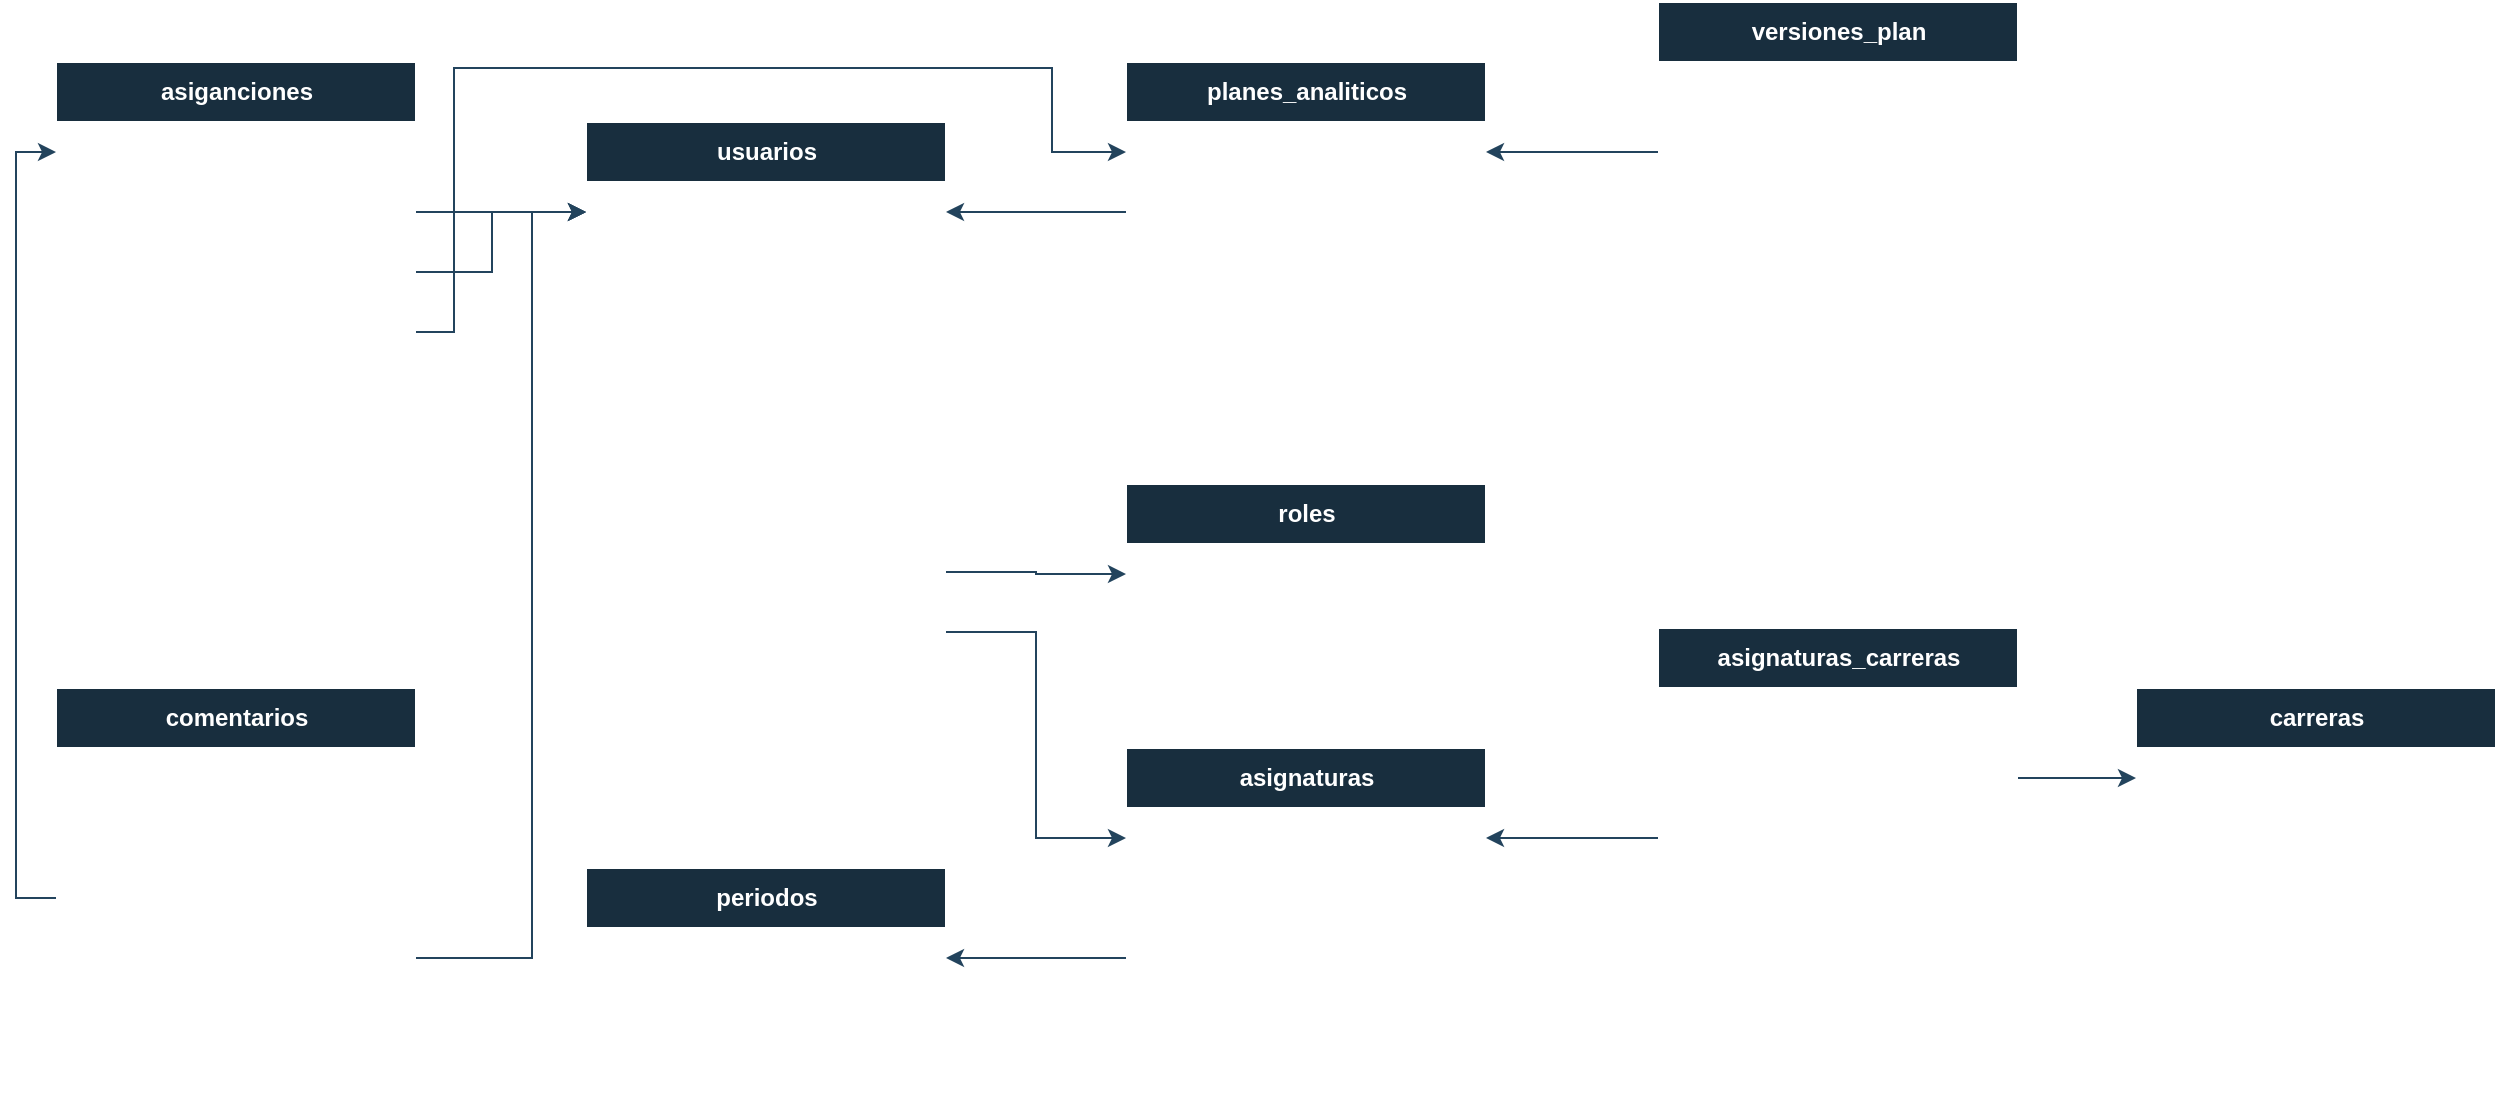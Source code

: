 <mxfile version="21.5.0" type="github" pages="4">
  <diagram id="QJvsyMhZOs_XTJo9W8Ai" name="Diagrama Tablas">
    <mxGraphModel dx="1682" dy="913" grid="0" gridSize="10" guides="1" tooltips="1" connect="1" arrows="1" fold="1" page="0" pageScale="1" pageWidth="1169" pageHeight="827" math="0" shadow="0">
      <root>
        <mxCell id="0" />
        <mxCell id="1" parent="0" />
        <mxCell id="EOHiq9gn5XsXZxVOgU53-6" value="usuarios" style="shape=table;startSize=30;container=1;collapsible=1;childLayout=tableLayout;fixedRows=1;rowLines=0;fontStyle=1;align=center;resizeLast=1;html=1;strokeColor=#FFFFFF;fontColor=#FFFFFF;fillColor=#182E3E;labelBackgroundColor=none;" parent="1" vertex="1">
          <mxGeometry x="-324" y="-40" width="180" height="330" as="geometry" />
        </mxCell>
        <mxCell id="EOHiq9gn5XsXZxVOgU53-7" value="" style="shape=tableRow;horizontal=0;startSize=0;swimlaneHead=0;swimlaneBody=0;fillColor=none;collapsible=0;dropTarget=0;points=[[0,0.5],[1,0.5]];portConstraint=eastwest;top=0;left=0;right=0;bottom=1;strokeColor=#FFFFFF;fontColor=#FFFFFF;labelBackgroundColor=none;" parent="EOHiq9gn5XsXZxVOgU53-6" vertex="1">
          <mxGeometry y="30" width="180" height="30" as="geometry" />
        </mxCell>
        <mxCell id="EOHiq9gn5XsXZxVOgU53-8" value="PK" style="shape=partialRectangle;connectable=0;fillColor=none;top=0;left=0;bottom=0;right=0;fontStyle=1;overflow=hidden;whiteSpace=wrap;html=1;strokeColor=#FFFFFF;fontColor=#FFFFFF;labelBackgroundColor=none;" parent="EOHiq9gn5XsXZxVOgU53-7" vertex="1">
          <mxGeometry width="30" height="30" as="geometry">
            <mxRectangle width="30" height="30" as="alternateBounds" />
          </mxGeometry>
        </mxCell>
        <mxCell id="EOHiq9gn5XsXZxVOgU53-9" value="ID" style="shape=partialRectangle;connectable=0;fillColor=none;top=0;left=0;bottom=0;right=0;align=left;spacingLeft=6;fontStyle=5;overflow=hidden;whiteSpace=wrap;html=1;strokeColor=#FFFFFF;fontColor=#FFFFFF;labelBackgroundColor=none;" parent="EOHiq9gn5XsXZxVOgU53-7" vertex="1">
          <mxGeometry x="30" width="150" height="30" as="geometry">
            <mxRectangle width="150" height="30" as="alternateBounds" />
          </mxGeometry>
        </mxCell>
        <mxCell id="EOHiq9gn5XsXZxVOgU53-10" value="" style="shape=tableRow;horizontal=0;startSize=0;swimlaneHead=0;swimlaneBody=0;fillColor=none;collapsible=0;dropTarget=0;points=[[0,0.5],[1,0.5]];portConstraint=eastwest;top=0;left=0;right=0;bottom=0;strokeColor=#FFFFFF;fontColor=#FFFFFF;labelBackgroundColor=none;" parent="EOHiq9gn5XsXZxVOgU53-6" vertex="1">
          <mxGeometry y="60" width="180" height="30" as="geometry" />
        </mxCell>
        <mxCell id="EOHiq9gn5XsXZxVOgU53-11" value="" style="shape=partialRectangle;connectable=0;fillColor=none;top=0;left=0;bottom=0;right=0;editable=1;overflow=hidden;whiteSpace=wrap;html=1;strokeColor=#FFFFFF;fontColor=#FFFFFF;labelBackgroundColor=none;" parent="EOHiq9gn5XsXZxVOgU53-10" vertex="1">
          <mxGeometry width="30" height="30" as="geometry">
            <mxRectangle width="30" height="30" as="alternateBounds" />
          </mxGeometry>
        </mxCell>
        <mxCell id="EOHiq9gn5XsXZxVOgU53-12" value="nombre_usuario" style="shape=partialRectangle;connectable=0;fillColor=none;top=0;left=0;bottom=0;right=0;align=left;spacingLeft=6;overflow=hidden;whiteSpace=wrap;html=1;strokeColor=#FFFFFF;fontColor=#FFFFFF;labelBackgroundColor=none;" parent="EOHiq9gn5XsXZxVOgU53-10" vertex="1">
          <mxGeometry x="30" width="150" height="30" as="geometry">
            <mxRectangle width="150" height="30" as="alternateBounds" />
          </mxGeometry>
        </mxCell>
        <mxCell id="EOHiq9gn5XsXZxVOgU53-13" value="" style="shape=tableRow;horizontal=0;startSize=0;swimlaneHead=0;swimlaneBody=0;fillColor=none;collapsible=0;dropTarget=0;points=[[0,0.5],[1,0.5]];portConstraint=eastwest;top=0;left=0;right=0;bottom=0;strokeColor=#FFFFFF;fontColor=#FFFFFF;labelBackgroundColor=none;" parent="EOHiq9gn5XsXZxVOgU53-6" vertex="1">
          <mxGeometry y="90" width="180" height="30" as="geometry" />
        </mxCell>
        <mxCell id="EOHiq9gn5XsXZxVOgU53-14" value="" style="shape=partialRectangle;connectable=0;fillColor=none;top=0;left=0;bottom=0;right=0;editable=1;overflow=hidden;whiteSpace=wrap;html=1;strokeColor=#FFFFFF;fontColor=#FFFFFF;labelBackgroundColor=none;" parent="EOHiq9gn5XsXZxVOgU53-13" vertex="1">
          <mxGeometry width="30" height="30" as="geometry">
            <mxRectangle width="30" height="30" as="alternateBounds" />
          </mxGeometry>
        </mxCell>
        <mxCell id="EOHiq9gn5XsXZxVOgU53-15" value="contraseña" style="shape=partialRectangle;connectable=0;fillColor=none;top=0;left=0;bottom=0;right=0;align=left;spacingLeft=6;overflow=hidden;whiteSpace=wrap;html=1;strokeColor=#FFFFFF;fontColor=#FFFFFF;labelBackgroundColor=none;" parent="EOHiq9gn5XsXZxVOgU53-13" vertex="1">
          <mxGeometry x="30" width="150" height="30" as="geometry">
            <mxRectangle width="150" height="30" as="alternateBounds" />
          </mxGeometry>
        </mxCell>
        <mxCell id="EOHiq9gn5XsXZxVOgU53-16" value="" style="shape=tableRow;horizontal=0;startSize=0;swimlaneHead=0;swimlaneBody=0;fillColor=none;collapsible=0;dropTarget=0;points=[[0,0.5],[1,0.5]];portConstraint=eastwest;top=0;left=0;right=0;bottom=0;strokeColor=#FFFFFF;fontColor=#FFFFFF;labelBackgroundColor=none;" parent="EOHiq9gn5XsXZxVOgU53-6" vertex="1">
          <mxGeometry y="120" width="180" height="30" as="geometry" />
        </mxCell>
        <mxCell id="EOHiq9gn5XsXZxVOgU53-17" value="" style="shape=partialRectangle;connectable=0;fillColor=none;top=0;left=0;bottom=0;right=0;editable=1;overflow=hidden;whiteSpace=wrap;html=1;strokeColor=#FFFFFF;fontColor=#FFFFFF;labelBackgroundColor=none;" parent="EOHiq9gn5XsXZxVOgU53-16" vertex="1">
          <mxGeometry width="30" height="30" as="geometry">
            <mxRectangle width="30" height="30" as="alternateBounds" />
          </mxGeometry>
        </mxCell>
        <mxCell id="EOHiq9gn5XsXZxVOgU53-18" value="nombres" style="shape=partialRectangle;connectable=0;fillColor=none;top=0;left=0;bottom=0;right=0;align=left;spacingLeft=6;overflow=hidden;whiteSpace=wrap;html=1;strokeColor=#FFFFFF;fontColor=#FFFFFF;labelBackgroundColor=none;" parent="EOHiq9gn5XsXZxVOgU53-16" vertex="1">
          <mxGeometry x="30" width="150" height="30" as="geometry">
            <mxRectangle width="150" height="30" as="alternateBounds" />
          </mxGeometry>
        </mxCell>
        <mxCell id="9UlniTr9P32wr77R8--A-1" value="" style="shape=tableRow;horizontal=0;startSize=0;swimlaneHead=0;swimlaneBody=0;fillColor=none;collapsible=0;dropTarget=0;points=[[0,0.5],[1,0.5]];portConstraint=eastwest;top=0;left=0;right=0;bottom=0;strokeColor=#FFFFFF;fontColor=#FFFFFF;labelBackgroundColor=none;" parent="EOHiq9gn5XsXZxVOgU53-6" vertex="1">
          <mxGeometry y="150" width="180" height="30" as="geometry" />
        </mxCell>
        <mxCell id="9UlniTr9P32wr77R8--A-2" value="" style="shape=partialRectangle;connectable=0;fillColor=none;top=0;left=0;bottom=0;right=0;editable=1;overflow=hidden;whiteSpace=wrap;html=1;strokeColor=#FFFFFF;fontColor=#FFFFFF;labelBackgroundColor=none;" parent="9UlniTr9P32wr77R8--A-1" vertex="1">
          <mxGeometry width="30" height="30" as="geometry">
            <mxRectangle width="30" height="30" as="alternateBounds" />
          </mxGeometry>
        </mxCell>
        <mxCell id="9UlniTr9P32wr77R8--A-3" value="apellidos" style="shape=partialRectangle;connectable=0;fillColor=none;top=0;left=0;bottom=0;right=0;align=left;spacingLeft=6;overflow=hidden;whiteSpace=wrap;html=1;strokeColor=#FFFFFF;fontColor=#FFFFFF;labelBackgroundColor=none;" parent="9UlniTr9P32wr77R8--A-1" vertex="1">
          <mxGeometry x="30" width="150" height="30" as="geometry">
            <mxRectangle width="150" height="30" as="alternateBounds" />
          </mxGeometry>
        </mxCell>
        <mxCell id="EbTT1oVW_RK09jU14ctL-1" value="" style="shape=tableRow;horizontal=0;startSize=0;swimlaneHead=0;swimlaneBody=0;fillColor=none;collapsible=0;dropTarget=0;points=[[0,0.5],[1,0.5]];portConstraint=eastwest;top=0;left=0;right=0;bottom=0;strokeColor=#FFFFFF;fontColor=#FFFFFF;labelBackgroundColor=none;" parent="EOHiq9gn5XsXZxVOgU53-6" vertex="1">
          <mxGeometry y="180" width="180" height="30" as="geometry" />
        </mxCell>
        <mxCell id="EbTT1oVW_RK09jU14ctL-2" value="" style="shape=partialRectangle;connectable=0;fillColor=none;top=0;left=0;bottom=0;right=0;editable=1;overflow=hidden;whiteSpace=wrap;html=1;strokeColor=#FFFFFF;fontColor=#FFFFFF;labelBackgroundColor=none;" parent="EbTT1oVW_RK09jU14ctL-1" vertex="1">
          <mxGeometry width="30" height="30" as="geometry">
            <mxRectangle width="30" height="30" as="alternateBounds" />
          </mxGeometry>
        </mxCell>
        <mxCell id="EbTT1oVW_RK09jU14ctL-3" value="correo" style="shape=partialRectangle;connectable=0;fillColor=none;top=0;left=0;bottom=0;right=0;align=left;spacingLeft=6;overflow=hidden;whiteSpace=wrap;html=1;strokeColor=#FFFFFF;fontColor=#FFFFFF;labelBackgroundColor=none;" parent="EbTT1oVW_RK09jU14ctL-1" vertex="1">
          <mxGeometry x="30" width="150" height="30" as="geometry">
            <mxRectangle width="150" height="30" as="alternateBounds" />
          </mxGeometry>
        </mxCell>
        <mxCell id="mSdrWxcfOieDA-hEpd8Y-15" value="" style="shape=tableRow;horizontal=0;startSize=0;swimlaneHead=0;swimlaneBody=0;fillColor=none;collapsible=0;dropTarget=0;points=[[0,0.5],[1,0.5]];portConstraint=eastwest;top=0;left=0;right=0;bottom=0;strokeColor=#FFFFFF;fontColor=#FFFFFF;labelBackgroundColor=none;" parent="EOHiq9gn5XsXZxVOgU53-6" vertex="1">
          <mxGeometry y="210" width="180" height="30" as="geometry" />
        </mxCell>
        <mxCell id="mSdrWxcfOieDA-hEpd8Y-16" value="" style="shape=partialRectangle;connectable=0;fillColor=none;top=0;left=0;bottom=0;right=0;editable=1;overflow=hidden;whiteSpace=wrap;html=1;strokeColor=#FFFFFF;fontColor=#FFFFFF;labelBackgroundColor=none;" parent="mSdrWxcfOieDA-hEpd8Y-15" vertex="1">
          <mxGeometry width="30" height="30" as="geometry">
            <mxRectangle width="30" height="30" as="alternateBounds" />
          </mxGeometry>
        </mxCell>
        <mxCell id="mSdrWxcfOieDA-hEpd8Y-17" value="id_rol" style="shape=partialRectangle;connectable=0;fillColor=none;top=0;left=0;bottom=0;right=0;align=left;spacingLeft=6;overflow=hidden;whiteSpace=wrap;html=1;strokeColor=#FFFFFF;fontColor=#FFFFFF;labelBackgroundColor=none;" parent="mSdrWxcfOieDA-hEpd8Y-15" vertex="1">
          <mxGeometry x="30" width="150" height="30" as="geometry">
            <mxRectangle width="150" height="30" as="alternateBounds" />
          </mxGeometry>
        </mxCell>
        <mxCell id="JlFu1b3hzA-Y6jfMy3Bn-1" value="" style="shape=tableRow;horizontal=0;startSize=0;swimlaneHead=0;swimlaneBody=0;fillColor=none;collapsible=0;dropTarget=0;points=[[0,0.5],[1,0.5]];portConstraint=eastwest;top=0;left=0;right=0;bottom=0;strokeColor=#FFFFFF;fontColor=#FFFFFF;labelBackgroundColor=none;" parent="EOHiq9gn5XsXZxVOgU53-6" vertex="1">
          <mxGeometry y="240" width="180" height="30" as="geometry" />
        </mxCell>
        <mxCell id="JlFu1b3hzA-Y6jfMy3Bn-2" value="" style="shape=partialRectangle;connectable=0;fillColor=none;top=0;left=0;bottom=0;right=0;editable=1;overflow=hidden;whiteSpace=wrap;html=1;strokeColor=#FFFFFF;fontColor=#FFFFFF;labelBackgroundColor=none;" parent="JlFu1b3hzA-Y6jfMy3Bn-1" vertex="1">
          <mxGeometry width="30" height="30" as="geometry">
            <mxRectangle width="30" height="30" as="alternateBounds" />
          </mxGeometry>
        </mxCell>
        <mxCell id="JlFu1b3hzA-Y6jfMy3Bn-3" value="id_asignatura" style="shape=partialRectangle;connectable=0;fillColor=none;top=0;left=0;bottom=0;right=0;align=left;spacingLeft=6;overflow=hidden;whiteSpace=wrap;html=1;strokeColor=#FFFFFF;fontColor=#FFFFFF;labelBackgroundColor=none;" parent="JlFu1b3hzA-Y6jfMy3Bn-1" vertex="1">
          <mxGeometry x="30" width="150" height="30" as="geometry">
            <mxRectangle width="150" height="30" as="alternateBounds" />
          </mxGeometry>
        </mxCell>
        <mxCell id="JlFu1b3hzA-Y6jfMy3Bn-4" value="" style="shape=tableRow;horizontal=0;startSize=0;swimlaneHead=0;swimlaneBody=0;fillColor=none;collapsible=0;dropTarget=0;points=[[0,0.5],[1,0.5]];portConstraint=eastwest;top=0;left=0;right=0;bottom=0;strokeColor=#FFFFFF;fontColor=#FFFFFF;labelBackgroundColor=none;" parent="EOHiq9gn5XsXZxVOgU53-6" vertex="1">
          <mxGeometry y="270" width="180" height="30" as="geometry" />
        </mxCell>
        <mxCell id="JlFu1b3hzA-Y6jfMy3Bn-5" value="" style="shape=partialRectangle;connectable=0;fillColor=none;top=0;left=0;bottom=0;right=0;editable=1;overflow=hidden;whiteSpace=wrap;html=1;strokeColor=#FFFFFF;fontColor=#FFFFFF;labelBackgroundColor=none;" parent="JlFu1b3hzA-Y6jfMy3Bn-4" vertex="1">
          <mxGeometry width="30" height="30" as="geometry">
            <mxRectangle width="30" height="30" as="alternateBounds" />
          </mxGeometry>
        </mxCell>
        <mxCell id="JlFu1b3hzA-Y6jfMy3Bn-6" value="creado_por" style="shape=partialRectangle;connectable=0;fillColor=none;top=0;left=0;bottom=0;right=0;align=left;spacingLeft=6;overflow=hidden;whiteSpace=wrap;html=1;strokeColor=#FFFFFF;fontColor=#FFFFFF;labelBackgroundColor=none;" parent="JlFu1b3hzA-Y6jfMy3Bn-4" vertex="1">
          <mxGeometry x="30" width="150" height="30" as="geometry">
            <mxRectangle width="150" height="30" as="alternateBounds" />
          </mxGeometry>
        </mxCell>
        <mxCell id="JlFu1b3hzA-Y6jfMy3Bn-7" value="" style="shape=tableRow;horizontal=0;startSize=0;swimlaneHead=0;swimlaneBody=0;fillColor=none;collapsible=0;dropTarget=0;points=[[0,0.5],[1,0.5]];portConstraint=eastwest;top=0;left=0;right=0;bottom=0;strokeColor=#FFFFFF;fontColor=#FFFFFF;labelBackgroundColor=none;" parent="EOHiq9gn5XsXZxVOgU53-6" vertex="1">
          <mxGeometry y="300" width="180" height="30" as="geometry" />
        </mxCell>
        <mxCell id="JlFu1b3hzA-Y6jfMy3Bn-8" value="" style="shape=partialRectangle;connectable=0;fillColor=none;top=0;left=0;bottom=0;right=0;editable=1;overflow=hidden;whiteSpace=wrap;html=1;strokeColor=#FFFFFF;fontColor=#FFFFFF;labelBackgroundColor=none;" parent="JlFu1b3hzA-Y6jfMy3Bn-7" vertex="1">
          <mxGeometry width="30" height="30" as="geometry">
            <mxRectangle width="30" height="30" as="alternateBounds" />
          </mxGeometry>
        </mxCell>
        <mxCell id="JlFu1b3hzA-Y6jfMy3Bn-9" value="fecha_creacion" style="shape=partialRectangle;connectable=0;fillColor=none;top=0;left=0;bottom=0;right=0;align=left;spacingLeft=6;overflow=hidden;whiteSpace=wrap;html=1;strokeColor=#FFFFFF;fontColor=#FFFFFF;labelBackgroundColor=none;" parent="JlFu1b3hzA-Y6jfMy3Bn-7" vertex="1">
          <mxGeometry x="30" width="150" height="30" as="geometry">
            <mxRectangle width="150" height="30" as="alternateBounds" />
          </mxGeometry>
        </mxCell>
        <mxCell id="mSdrWxcfOieDA-hEpd8Y-1" value="roles" style="shape=table;startSize=30;container=1;collapsible=1;childLayout=tableLayout;fixedRows=1;rowLines=0;fontStyle=1;align=center;resizeLast=1;html=1;strokeColor=#FFFFFF;fontColor=#FFFFFF;fillColor=#182E3E;labelBackgroundColor=none;" parent="1" vertex="1">
          <mxGeometry x="-54" y="141" width="180" height="90" as="geometry" />
        </mxCell>
        <mxCell id="mSdrWxcfOieDA-hEpd8Y-2" value="" style="shape=tableRow;horizontal=0;startSize=0;swimlaneHead=0;swimlaneBody=0;fillColor=none;collapsible=0;dropTarget=0;points=[[0,0.5],[1,0.5]];portConstraint=eastwest;top=0;left=0;right=0;bottom=1;strokeColor=#FFFFFF;fontColor=#FFFFFF;labelBackgroundColor=none;" parent="mSdrWxcfOieDA-hEpd8Y-1" vertex="1">
          <mxGeometry y="30" width="180" height="30" as="geometry" />
        </mxCell>
        <mxCell id="mSdrWxcfOieDA-hEpd8Y-3" value="PK" style="shape=partialRectangle;connectable=0;fillColor=none;top=0;left=0;bottom=0;right=0;fontStyle=1;overflow=hidden;whiteSpace=wrap;html=1;strokeColor=#FFFFFF;fontColor=#FFFFFF;labelBackgroundColor=none;" parent="mSdrWxcfOieDA-hEpd8Y-2" vertex="1">
          <mxGeometry width="30" height="30" as="geometry">
            <mxRectangle width="30" height="30" as="alternateBounds" />
          </mxGeometry>
        </mxCell>
        <mxCell id="mSdrWxcfOieDA-hEpd8Y-4" value="ID" style="shape=partialRectangle;connectable=0;fillColor=none;top=0;left=0;bottom=0;right=0;align=left;spacingLeft=6;fontStyle=5;overflow=hidden;whiteSpace=wrap;html=1;strokeColor=#FFFFFF;fontColor=#FFFFFF;labelBackgroundColor=none;" parent="mSdrWxcfOieDA-hEpd8Y-2" vertex="1">
          <mxGeometry x="30" width="150" height="30" as="geometry">
            <mxRectangle width="150" height="30" as="alternateBounds" />
          </mxGeometry>
        </mxCell>
        <mxCell id="mSdrWxcfOieDA-hEpd8Y-5" value="" style="shape=tableRow;horizontal=0;startSize=0;swimlaneHead=0;swimlaneBody=0;fillColor=none;collapsible=0;dropTarget=0;points=[[0,0.5],[1,0.5]];portConstraint=eastwest;top=0;left=0;right=0;bottom=0;strokeColor=#FFFFFF;fontColor=#FFFFFF;labelBackgroundColor=none;" parent="mSdrWxcfOieDA-hEpd8Y-1" vertex="1">
          <mxGeometry y="60" width="180" height="30" as="geometry" />
        </mxCell>
        <mxCell id="mSdrWxcfOieDA-hEpd8Y-6" value="" style="shape=partialRectangle;connectable=0;fillColor=none;top=0;left=0;bottom=0;right=0;editable=1;overflow=hidden;whiteSpace=wrap;html=1;strokeColor=#FFFFFF;fontColor=#FFFFFF;labelBackgroundColor=none;" parent="mSdrWxcfOieDA-hEpd8Y-5" vertex="1">
          <mxGeometry width="30" height="30" as="geometry">
            <mxRectangle width="30" height="30" as="alternateBounds" />
          </mxGeometry>
        </mxCell>
        <mxCell id="mSdrWxcfOieDA-hEpd8Y-7" value="nombre" style="shape=partialRectangle;connectable=0;fillColor=none;top=0;left=0;bottom=0;right=0;align=left;spacingLeft=6;overflow=hidden;whiteSpace=wrap;html=1;strokeColor=#FFFFFF;fontColor=#FFFFFF;labelBackgroundColor=none;" parent="mSdrWxcfOieDA-hEpd8Y-5" vertex="1">
          <mxGeometry x="30" width="150" height="30" as="geometry">
            <mxRectangle width="150" height="30" as="alternateBounds" />
          </mxGeometry>
        </mxCell>
        <mxCell id="mSdrWxcfOieDA-hEpd8Y-18" value="asignaturas" style="shape=table;startSize=30;container=1;collapsible=1;childLayout=tableLayout;fixedRows=1;rowLines=0;fontStyle=1;align=center;resizeLast=1;html=1;strokeColor=#FFFFFF;fontColor=#FFFFFF;fillColor=#182E3E;labelBackgroundColor=none;" parent="1" vertex="1">
          <mxGeometry x="-54" y="273" width="180" height="180" as="geometry" />
        </mxCell>
        <mxCell id="mSdrWxcfOieDA-hEpd8Y-19" value="" style="shape=tableRow;horizontal=0;startSize=0;swimlaneHead=0;swimlaneBody=0;fillColor=none;collapsible=0;dropTarget=0;points=[[0,0.5],[1,0.5]];portConstraint=eastwest;top=0;left=0;right=0;bottom=1;strokeColor=#FFFFFF;fontColor=#FFFFFF;labelBackgroundColor=none;" parent="mSdrWxcfOieDA-hEpd8Y-18" vertex="1">
          <mxGeometry y="30" width="180" height="30" as="geometry" />
        </mxCell>
        <mxCell id="mSdrWxcfOieDA-hEpd8Y-20" value="PK" style="shape=partialRectangle;connectable=0;fillColor=none;top=0;left=0;bottom=0;right=0;fontStyle=1;overflow=hidden;whiteSpace=wrap;html=1;strokeColor=#FFFFFF;fontColor=#FFFFFF;labelBackgroundColor=none;" parent="mSdrWxcfOieDA-hEpd8Y-19" vertex="1">
          <mxGeometry width="30" height="30" as="geometry">
            <mxRectangle width="30" height="30" as="alternateBounds" />
          </mxGeometry>
        </mxCell>
        <mxCell id="mSdrWxcfOieDA-hEpd8Y-21" value="ID" style="shape=partialRectangle;connectable=0;fillColor=none;top=0;left=0;bottom=0;right=0;align=left;spacingLeft=6;fontStyle=5;overflow=hidden;whiteSpace=wrap;html=1;strokeColor=#FFFFFF;fontColor=#FFFFFF;labelBackgroundColor=none;" parent="mSdrWxcfOieDA-hEpd8Y-19" vertex="1">
          <mxGeometry x="30" width="150" height="30" as="geometry">
            <mxRectangle width="150" height="30" as="alternateBounds" />
          </mxGeometry>
        </mxCell>
        <mxCell id="mSdrWxcfOieDA-hEpd8Y-22" value="" style="shape=tableRow;horizontal=0;startSize=0;swimlaneHead=0;swimlaneBody=0;fillColor=none;collapsible=0;dropTarget=0;points=[[0,0.5],[1,0.5]];portConstraint=eastwest;top=0;left=0;right=0;bottom=0;strokeColor=#FFFFFF;fontColor=#FFFFFF;labelBackgroundColor=none;" parent="mSdrWxcfOieDA-hEpd8Y-18" vertex="1">
          <mxGeometry y="60" width="180" height="30" as="geometry" />
        </mxCell>
        <mxCell id="mSdrWxcfOieDA-hEpd8Y-23" value="" style="shape=partialRectangle;connectable=0;fillColor=none;top=0;left=0;bottom=0;right=0;editable=1;overflow=hidden;whiteSpace=wrap;html=1;strokeColor=#FFFFFF;fontColor=#FFFFFF;labelBackgroundColor=none;" parent="mSdrWxcfOieDA-hEpd8Y-22" vertex="1">
          <mxGeometry width="30" height="30" as="geometry">
            <mxRectangle width="30" height="30" as="alternateBounds" />
          </mxGeometry>
        </mxCell>
        <mxCell id="mSdrWxcfOieDA-hEpd8Y-24" value="nombre" style="shape=partialRectangle;connectable=0;fillColor=none;top=0;left=0;bottom=0;right=0;align=left;spacingLeft=6;overflow=hidden;whiteSpace=wrap;html=1;strokeColor=#FFFFFF;fontColor=#FFFFFF;labelBackgroundColor=none;" parent="mSdrWxcfOieDA-hEpd8Y-22" vertex="1">
          <mxGeometry x="30" width="150" height="30" as="geometry">
            <mxRectangle width="150" height="30" as="alternateBounds" />
          </mxGeometry>
        </mxCell>
        <mxCell id="_9ck1V8NY3KR6HMSg5bI-43" value="" style="shape=tableRow;horizontal=0;startSize=0;swimlaneHead=0;swimlaneBody=0;fillColor=none;collapsible=0;dropTarget=0;points=[[0,0.5],[1,0.5]];portConstraint=eastwest;top=0;left=0;right=0;bottom=0;strokeColor=#FFFFFF;fontColor=#FFFFFF;labelBackgroundColor=none;" parent="mSdrWxcfOieDA-hEpd8Y-18" vertex="1">
          <mxGeometry y="90" width="180" height="30" as="geometry" />
        </mxCell>
        <mxCell id="_9ck1V8NY3KR6HMSg5bI-44" value="" style="shape=partialRectangle;connectable=0;fillColor=none;top=0;left=0;bottom=0;right=0;editable=1;overflow=hidden;whiteSpace=wrap;html=1;strokeColor=#FFFFFF;fontColor=#FFFFFF;labelBackgroundColor=none;" parent="_9ck1V8NY3KR6HMSg5bI-43" vertex="1">
          <mxGeometry width="30" height="30" as="geometry">
            <mxRectangle width="30" height="30" as="alternateBounds" />
          </mxGeometry>
        </mxCell>
        <mxCell id="_9ck1V8NY3KR6HMSg5bI-45" value="id_periodo" style="shape=partialRectangle;connectable=0;fillColor=none;top=0;left=0;bottom=0;right=0;align=left;spacingLeft=6;overflow=hidden;whiteSpace=wrap;html=1;strokeColor=#FFFFFF;fontColor=#FFFFFF;labelBackgroundColor=none;" parent="_9ck1V8NY3KR6HMSg5bI-43" vertex="1">
          <mxGeometry x="30" width="150" height="30" as="geometry">
            <mxRectangle width="150" height="30" as="alternateBounds" />
          </mxGeometry>
        </mxCell>
        <mxCell id="_9ck1V8NY3KR6HMSg5bI-39" value="" style="shape=tableRow;horizontal=0;startSize=0;swimlaneHead=0;swimlaneBody=0;fillColor=none;collapsible=0;dropTarget=0;points=[[0,0.5],[1,0.5]];portConstraint=eastwest;top=0;left=0;right=0;bottom=0;strokeColor=#FFFFFF;fontColor=#FFFFFF;labelBackgroundColor=none;" parent="mSdrWxcfOieDA-hEpd8Y-18" vertex="1">
          <mxGeometry y="120" width="180" height="30" as="geometry" />
        </mxCell>
        <mxCell id="_9ck1V8NY3KR6HMSg5bI-40" value="" style="shape=partialRectangle;connectable=0;fillColor=none;top=0;left=0;bottom=0;right=0;editable=1;overflow=hidden;whiteSpace=wrap;html=1;strokeColor=#FFFFFF;fontColor=#FFFFFF;labelBackgroundColor=none;" parent="_9ck1V8NY3KR6HMSg5bI-39" vertex="1">
          <mxGeometry width="30" height="30" as="geometry">
            <mxRectangle width="30" height="30" as="alternateBounds" />
          </mxGeometry>
        </mxCell>
        <mxCell id="_9ck1V8NY3KR6HMSg5bI-41" value="creado_por" style="shape=partialRectangle;connectable=0;fillColor=none;top=0;left=0;bottom=0;right=0;align=left;spacingLeft=6;overflow=hidden;whiteSpace=wrap;html=1;strokeColor=#FFFFFF;fontColor=#FFFFFF;labelBackgroundColor=none;" parent="_9ck1V8NY3KR6HMSg5bI-39" vertex="1">
          <mxGeometry x="30" width="150" height="30" as="geometry">
            <mxRectangle width="150" height="30" as="alternateBounds" />
          </mxGeometry>
        </mxCell>
        <mxCell id="50t6Q36UefDmAPthGqdM-5" value="" style="shape=tableRow;horizontal=0;startSize=0;swimlaneHead=0;swimlaneBody=0;fillColor=none;collapsible=0;dropTarget=0;points=[[0,0.5],[1,0.5]];portConstraint=eastwest;top=0;left=0;right=0;bottom=0;strokeColor=#FFFFFF;fontColor=#FFFFFF;labelBackgroundColor=none;" parent="mSdrWxcfOieDA-hEpd8Y-18" vertex="1">
          <mxGeometry y="150" width="180" height="30" as="geometry" />
        </mxCell>
        <mxCell id="50t6Q36UefDmAPthGqdM-6" value="" style="shape=partialRectangle;connectable=0;fillColor=none;top=0;left=0;bottom=0;right=0;editable=1;overflow=hidden;whiteSpace=wrap;html=1;strokeColor=#FFFFFF;fontColor=#FFFFFF;labelBackgroundColor=none;" parent="50t6Q36UefDmAPthGqdM-5" vertex="1">
          <mxGeometry width="30" height="30" as="geometry">
            <mxRectangle width="30" height="30" as="alternateBounds" />
          </mxGeometry>
        </mxCell>
        <mxCell id="50t6Q36UefDmAPthGqdM-7" value="fecha_creacion" style="shape=partialRectangle;connectable=0;fillColor=none;top=0;left=0;bottom=0;right=0;align=left;spacingLeft=6;overflow=hidden;whiteSpace=wrap;html=1;strokeColor=#FFFFFF;fontColor=#FFFFFF;labelBackgroundColor=none;" parent="50t6Q36UefDmAPthGqdM-5" vertex="1">
          <mxGeometry x="30" width="150" height="30" as="geometry">
            <mxRectangle width="150" height="30" as="alternateBounds" />
          </mxGeometry>
        </mxCell>
        <mxCell id="_9ck1V8NY3KR6HMSg5bI-14" value="carreras" style="shape=table;startSize=30;container=1;collapsible=1;childLayout=tableLayout;fixedRows=1;rowLines=0;fontStyle=1;align=center;resizeLast=1;html=1;strokeColor=#FFFFFF;fontColor=#FFFFFF;fillColor=#182E3E;labelBackgroundColor=none;" parent="1" vertex="1">
          <mxGeometry x="451" y="243" width="180" height="150" as="geometry" />
        </mxCell>
        <mxCell id="_9ck1V8NY3KR6HMSg5bI-15" value="" style="shape=tableRow;horizontal=0;startSize=0;swimlaneHead=0;swimlaneBody=0;fillColor=none;collapsible=0;dropTarget=0;points=[[0,0.5],[1,0.5]];portConstraint=eastwest;top=0;left=0;right=0;bottom=1;strokeColor=#FFFFFF;fontColor=#FFFFFF;labelBackgroundColor=none;" parent="_9ck1V8NY3KR6HMSg5bI-14" vertex="1">
          <mxGeometry y="30" width="180" height="30" as="geometry" />
        </mxCell>
        <mxCell id="_9ck1V8NY3KR6HMSg5bI-16" value="PK" style="shape=partialRectangle;connectable=0;fillColor=none;top=0;left=0;bottom=0;right=0;fontStyle=1;overflow=hidden;whiteSpace=wrap;html=1;strokeColor=#FFFFFF;fontColor=#FFFFFF;labelBackgroundColor=none;" parent="_9ck1V8NY3KR6HMSg5bI-15" vertex="1">
          <mxGeometry width="30" height="30" as="geometry">
            <mxRectangle width="30" height="30" as="alternateBounds" />
          </mxGeometry>
        </mxCell>
        <mxCell id="_9ck1V8NY3KR6HMSg5bI-17" value="ID" style="shape=partialRectangle;connectable=0;fillColor=none;top=0;left=0;bottom=0;right=0;align=left;spacingLeft=6;fontStyle=5;overflow=hidden;whiteSpace=wrap;html=1;strokeColor=#FFFFFF;fontColor=#FFFFFF;labelBackgroundColor=none;" parent="_9ck1V8NY3KR6HMSg5bI-15" vertex="1">
          <mxGeometry x="30" width="150" height="30" as="geometry">
            <mxRectangle width="150" height="30" as="alternateBounds" />
          </mxGeometry>
        </mxCell>
        <mxCell id="_9ck1V8NY3KR6HMSg5bI-18" value="" style="shape=tableRow;horizontal=0;startSize=0;swimlaneHead=0;swimlaneBody=0;fillColor=none;collapsible=0;dropTarget=0;points=[[0,0.5],[1,0.5]];portConstraint=eastwest;top=0;left=0;right=0;bottom=0;strokeColor=#FFFFFF;fontColor=#FFFFFF;labelBackgroundColor=none;" parent="_9ck1V8NY3KR6HMSg5bI-14" vertex="1">
          <mxGeometry y="60" width="180" height="30" as="geometry" />
        </mxCell>
        <mxCell id="_9ck1V8NY3KR6HMSg5bI-19" value="" style="shape=partialRectangle;connectable=0;fillColor=none;top=0;left=0;bottom=0;right=0;editable=1;overflow=hidden;whiteSpace=wrap;html=1;strokeColor=#FFFFFF;fontColor=#FFFFFF;labelBackgroundColor=none;" parent="_9ck1V8NY3KR6HMSg5bI-18" vertex="1">
          <mxGeometry width="30" height="30" as="geometry">
            <mxRectangle width="30" height="30" as="alternateBounds" />
          </mxGeometry>
        </mxCell>
        <mxCell id="_9ck1V8NY3KR6HMSg5bI-20" value="nombre" style="shape=partialRectangle;connectable=0;fillColor=none;top=0;left=0;bottom=0;right=0;align=left;spacingLeft=6;overflow=hidden;whiteSpace=wrap;html=1;strokeColor=#FFFFFF;fontColor=#FFFFFF;labelBackgroundColor=none;" parent="_9ck1V8NY3KR6HMSg5bI-18" vertex="1">
          <mxGeometry x="30" width="150" height="30" as="geometry">
            <mxRectangle width="150" height="30" as="alternateBounds" />
          </mxGeometry>
        </mxCell>
        <mxCell id="_9ck1V8NY3KR6HMSg5bI-33" value="" style="shape=tableRow;horizontal=0;startSize=0;swimlaneHead=0;swimlaneBody=0;fillColor=none;collapsible=0;dropTarget=0;points=[[0,0.5],[1,0.5]];portConstraint=eastwest;top=0;left=0;right=0;bottom=0;strokeColor=#FFFFFF;fontColor=#FFFFFF;labelBackgroundColor=none;" parent="_9ck1V8NY3KR6HMSg5bI-14" vertex="1">
          <mxGeometry y="90" width="180" height="30" as="geometry" />
        </mxCell>
        <mxCell id="_9ck1V8NY3KR6HMSg5bI-34" value="" style="shape=partialRectangle;connectable=0;fillColor=none;top=0;left=0;bottom=0;right=0;editable=1;overflow=hidden;whiteSpace=wrap;html=1;strokeColor=#FFFFFF;fontColor=#FFFFFF;labelBackgroundColor=none;" parent="_9ck1V8NY3KR6HMSg5bI-33" vertex="1">
          <mxGeometry width="30" height="30" as="geometry">
            <mxRectangle width="30" height="30" as="alternateBounds" />
          </mxGeometry>
        </mxCell>
        <mxCell id="_9ck1V8NY3KR6HMSg5bI-35" value="creado_por" style="shape=partialRectangle;connectable=0;fillColor=none;top=0;left=0;bottom=0;right=0;align=left;spacingLeft=6;overflow=hidden;whiteSpace=wrap;html=1;strokeColor=#FFFFFF;fontColor=#FFFFFF;labelBackgroundColor=none;" parent="_9ck1V8NY3KR6HMSg5bI-33" vertex="1">
          <mxGeometry x="30" width="150" height="30" as="geometry">
            <mxRectangle width="150" height="30" as="alternateBounds" />
          </mxGeometry>
        </mxCell>
        <mxCell id="_9ck1V8NY3KR6HMSg5bI-36" value="" style="shape=tableRow;horizontal=0;startSize=0;swimlaneHead=0;swimlaneBody=0;fillColor=none;collapsible=0;dropTarget=0;points=[[0,0.5],[1,0.5]];portConstraint=eastwest;top=0;left=0;right=0;bottom=0;strokeColor=#FFFFFF;fontColor=#FFFFFF;labelBackgroundColor=none;" parent="_9ck1V8NY3KR6HMSg5bI-14" vertex="1">
          <mxGeometry y="120" width="180" height="30" as="geometry" />
        </mxCell>
        <mxCell id="_9ck1V8NY3KR6HMSg5bI-37" value="" style="shape=partialRectangle;connectable=0;fillColor=none;top=0;left=0;bottom=0;right=0;editable=1;overflow=hidden;whiteSpace=wrap;html=1;strokeColor=#FFFFFF;fontColor=#FFFFFF;labelBackgroundColor=none;" parent="_9ck1V8NY3KR6HMSg5bI-36" vertex="1">
          <mxGeometry width="30" height="30" as="geometry">
            <mxRectangle width="30" height="30" as="alternateBounds" />
          </mxGeometry>
        </mxCell>
        <mxCell id="_9ck1V8NY3KR6HMSg5bI-38" value="fecha_creacion" style="shape=partialRectangle;connectable=0;fillColor=none;top=0;left=0;bottom=0;right=0;align=left;spacingLeft=6;overflow=hidden;whiteSpace=wrap;html=1;strokeColor=#FFFFFF;fontColor=#FFFFFF;labelBackgroundColor=none;" parent="_9ck1V8NY3KR6HMSg5bI-36" vertex="1">
          <mxGeometry x="30" width="150" height="30" as="geometry">
            <mxRectangle width="150" height="30" as="alternateBounds" />
          </mxGeometry>
        </mxCell>
        <mxCell id="_9ck1V8NY3KR6HMSg5bI-21" value="asignaturas_carreras" style="shape=table;startSize=30;container=1;collapsible=1;childLayout=tableLayout;fixedRows=1;rowLines=0;fontStyle=1;align=center;resizeLast=1;html=1;strokeColor=#FFFFFF;fontColor=#FFFFFF;fillColor=#182E3E;labelBackgroundColor=none;" parent="1" vertex="1">
          <mxGeometry x="212" y="213" width="180" height="120" as="geometry" />
        </mxCell>
        <mxCell id="_9ck1V8NY3KR6HMSg5bI-22" value="" style="shape=tableRow;horizontal=0;startSize=0;swimlaneHead=0;swimlaneBody=0;fillColor=none;collapsible=0;dropTarget=0;points=[[0,0.5],[1,0.5]];portConstraint=eastwest;top=0;left=0;right=0;bottom=1;strokeColor=#FFFFFF;fontColor=#FFFFFF;labelBackgroundColor=none;" parent="_9ck1V8NY3KR6HMSg5bI-21" vertex="1">
          <mxGeometry y="30" width="180" height="30" as="geometry" />
        </mxCell>
        <mxCell id="_9ck1V8NY3KR6HMSg5bI-23" value="PK" style="shape=partialRectangle;connectable=0;fillColor=none;top=0;left=0;bottom=0;right=0;fontStyle=1;overflow=hidden;whiteSpace=wrap;html=1;strokeColor=#FFFFFF;fontColor=#FFFFFF;labelBackgroundColor=none;" parent="_9ck1V8NY3KR6HMSg5bI-22" vertex="1">
          <mxGeometry width="30" height="30" as="geometry">
            <mxRectangle width="30" height="30" as="alternateBounds" />
          </mxGeometry>
        </mxCell>
        <mxCell id="_9ck1V8NY3KR6HMSg5bI-24" value="ID" style="shape=partialRectangle;connectable=0;fillColor=none;top=0;left=0;bottom=0;right=0;align=left;spacingLeft=6;fontStyle=5;overflow=hidden;whiteSpace=wrap;html=1;strokeColor=#FFFFFF;fontColor=#FFFFFF;labelBackgroundColor=none;" parent="_9ck1V8NY3KR6HMSg5bI-22" vertex="1">
          <mxGeometry x="30" width="150" height="30" as="geometry">
            <mxRectangle width="150" height="30" as="alternateBounds" />
          </mxGeometry>
        </mxCell>
        <mxCell id="_9ck1V8NY3KR6HMSg5bI-25" value="" style="shape=tableRow;horizontal=0;startSize=0;swimlaneHead=0;swimlaneBody=0;fillColor=none;collapsible=0;dropTarget=0;points=[[0,0.5],[1,0.5]];portConstraint=eastwest;top=0;left=0;right=0;bottom=0;strokeColor=#FFFFFF;fontColor=#FFFFFF;labelBackgroundColor=none;" parent="_9ck1V8NY3KR6HMSg5bI-21" vertex="1">
          <mxGeometry y="60" width="180" height="30" as="geometry" />
        </mxCell>
        <mxCell id="_9ck1V8NY3KR6HMSg5bI-26" value="" style="shape=partialRectangle;connectable=0;fillColor=none;top=0;left=0;bottom=0;right=0;editable=1;overflow=hidden;whiteSpace=wrap;html=1;strokeColor=#FFFFFF;fontColor=#FFFFFF;labelBackgroundColor=none;" parent="_9ck1V8NY3KR6HMSg5bI-25" vertex="1">
          <mxGeometry width="30" height="30" as="geometry">
            <mxRectangle width="30" height="30" as="alternateBounds" />
          </mxGeometry>
        </mxCell>
        <mxCell id="_9ck1V8NY3KR6HMSg5bI-27" value="id_carrera" style="shape=partialRectangle;connectable=0;fillColor=none;top=0;left=0;bottom=0;right=0;align=left;spacingLeft=6;overflow=hidden;whiteSpace=wrap;html=1;strokeColor=#FFFFFF;fontColor=#FFFFFF;labelBackgroundColor=none;" parent="_9ck1V8NY3KR6HMSg5bI-25" vertex="1">
          <mxGeometry x="30" width="150" height="30" as="geometry">
            <mxRectangle width="150" height="30" as="alternateBounds" />
          </mxGeometry>
        </mxCell>
        <mxCell id="_9ck1V8NY3KR6HMSg5bI-28" value="" style="shape=tableRow;horizontal=0;startSize=0;swimlaneHead=0;swimlaneBody=0;fillColor=none;collapsible=0;dropTarget=0;points=[[0,0.5],[1,0.5]];portConstraint=eastwest;top=0;left=0;right=0;bottom=0;strokeColor=#FFFFFF;fontColor=#FFFFFF;labelBackgroundColor=none;" parent="_9ck1V8NY3KR6HMSg5bI-21" vertex="1">
          <mxGeometry y="90" width="180" height="30" as="geometry" />
        </mxCell>
        <mxCell id="_9ck1V8NY3KR6HMSg5bI-29" value="" style="shape=partialRectangle;connectable=0;fillColor=none;top=0;left=0;bottom=0;right=0;editable=1;overflow=hidden;whiteSpace=wrap;html=1;strokeColor=#FFFFFF;fontColor=#FFFFFF;labelBackgroundColor=none;" parent="_9ck1V8NY3KR6HMSg5bI-28" vertex="1">
          <mxGeometry width="30" height="30" as="geometry">
            <mxRectangle width="30" height="30" as="alternateBounds" />
          </mxGeometry>
        </mxCell>
        <mxCell id="_9ck1V8NY3KR6HMSg5bI-30" value="id_asignatura" style="shape=partialRectangle;connectable=0;fillColor=none;top=0;left=0;bottom=0;right=0;align=left;spacingLeft=6;overflow=hidden;whiteSpace=wrap;html=1;strokeColor=#FFFFFF;fontColor=#FFFFFF;labelBackgroundColor=none;" parent="_9ck1V8NY3KR6HMSg5bI-28" vertex="1">
          <mxGeometry x="30" width="150" height="30" as="geometry">
            <mxRectangle width="150" height="30" as="alternateBounds" />
          </mxGeometry>
        </mxCell>
        <mxCell id="MQKzVcPHiNduCeWGTF1J-1" value="planes_analiticos" style="shape=table;startSize=30;container=1;collapsible=1;childLayout=tableLayout;fixedRows=1;rowLines=0;fontStyle=1;align=center;resizeLast=1;html=1;strokeColor=#FFFFFF;fontColor=#FFFFFF;fillColor=#182E3E;labelBackgroundColor=none;" parent="1" vertex="1">
          <mxGeometry x="-54" y="-70" width="180" height="180" as="geometry" />
        </mxCell>
        <mxCell id="MQKzVcPHiNduCeWGTF1J-2" value="" style="shape=tableRow;horizontal=0;startSize=0;swimlaneHead=0;swimlaneBody=0;fillColor=none;collapsible=0;dropTarget=0;points=[[0,0.5],[1,0.5]];portConstraint=eastwest;top=0;left=0;right=0;bottom=1;strokeColor=#FFFFFF;fontColor=#FFFFFF;labelBackgroundColor=none;" parent="MQKzVcPHiNduCeWGTF1J-1" vertex="1">
          <mxGeometry y="30" width="180" height="30" as="geometry" />
        </mxCell>
        <mxCell id="MQKzVcPHiNduCeWGTF1J-3" value="PK" style="shape=partialRectangle;connectable=0;fillColor=none;top=0;left=0;bottom=0;right=0;fontStyle=1;overflow=hidden;whiteSpace=wrap;html=1;strokeColor=#FFFFFF;fontColor=#FFFFFF;labelBackgroundColor=none;" parent="MQKzVcPHiNduCeWGTF1J-2" vertex="1">
          <mxGeometry width="30" height="30" as="geometry">
            <mxRectangle width="30" height="30" as="alternateBounds" />
          </mxGeometry>
        </mxCell>
        <mxCell id="MQKzVcPHiNduCeWGTF1J-4" value="ID" style="shape=partialRectangle;connectable=0;fillColor=none;top=0;left=0;bottom=0;right=0;align=left;spacingLeft=6;fontStyle=5;overflow=hidden;whiteSpace=wrap;html=1;strokeColor=#FFFFFF;fontColor=#FFFFFF;labelBackgroundColor=none;" parent="MQKzVcPHiNduCeWGTF1J-2" vertex="1">
          <mxGeometry x="30" width="150" height="30" as="geometry">
            <mxRectangle width="150" height="30" as="alternateBounds" />
          </mxGeometry>
        </mxCell>
        <mxCell id="MQKzVcPHiNduCeWGTF1J-5" value="" style="shape=tableRow;horizontal=0;startSize=0;swimlaneHead=0;swimlaneBody=0;fillColor=none;collapsible=0;dropTarget=0;points=[[0,0.5],[1,0.5]];portConstraint=eastwest;top=0;left=0;right=0;bottom=0;strokeColor=#FFFFFF;fontColor=#FFFFFF;labelBackgroundColor=none;" parent="MQKzVcPHiNduCeWGTF1J-1" vertex="1">
          <mxGeometry y="60" width="180" height="30" as="geometry" />
        </mxCell>
        <mxCell id="MQKzVcPHiNduCeWGTF1J-6" value="" style="shape=partialRectangle;connectable=0;fillColor=none;top=0;left=0;bottom=0;right=0;editable=1;overflow=hidden;whiteSpace=wrap;html=1;strokeColor=#FFFFFF;fontColor=#FFFFFF;labelBackgroundColor=none;" parent="MQKzVcPHiNduCeWGTF1J-5" vertex="1">
          <mxGeometry width="30" height="30" as="geometry">
            <mxRectangle width="30" height="30" as="alternateBounds" />
          </mxGeometry>
        </mxCell>
        <mxCell id="MQKzVcPHiNduCeWGTF1J-7" value="id_docente" style="shape=partialRectangle;connectable=0;fillColor=none;top=0;left=0;bottom=0;right=0;align=left;spacingLeft=6;overflow=hidden;whiteSpace=wrap;html=1;strokeColor=#FFFFFF;fontColor=#FFFFFF;labelBackgroundColor=none;" parent="MQKzVcPHiNduCeWGTF1J-5" vertex="1">
          <mxGeometry x="30" width="150" height="30" as="geometry">
            <mxRectangle width="150" height="30" as="alternateBounds" />
          </mxGeometry>
        </mxCell>
        <mxCell id="5RKQBpX5c7Cy8yvMlX6q-1" value="" style="shape=tableRow;horizontal=0;startSize=0;swimlaneHead=0;swimlaneBody=0;fillColor=none;collapsible=0;dropTarget=0;points=[[0,0.5],[1,0.5]];portConstraint=eastwest;top=0;left=0;right=0;bottom=0;strokeColor=#FFFFFF;fontColor=#FFFFFF;labelBackgroundColor=none;" parent="MQKzVcPHiNduCeWGTF1J-1" vertex="1">
          <mxGeometry y="90" width="180" height="30" as="geometry" />
        </mxCell>
        <mxCell id="5RKQBpX5c7Cy8yvMlX6q-2" value="" style="shape=partialRectangle;connectable=0;fillColor=none;top=0;left=0;bottom=0;right=0;editable=1;overflow=hidden;whiteSpace=wrap;html=1;strokeColor=#FFFFFF;fontColor=#FFFFFF;labelBackgroundColor=none;" parent="5RKQBpX5c7Cy8yvMlX6q-1" vertex="1">
          <mxGeometry width="30" height="30" as="geometry">
            <mxRectangle width="30" height="30" as="alternateBounds" />
          </mxGeometry>
        </mxCell>
        <mxCell id="5RKQBpX5c7Cy8yvMlX6q-3" value="id_docente" style="shape=partialRectangle;connectable=0;fillColor=none;top=0;left=0;bottom=0;right=0;align=left;spacingLeft=6;overflow=hidden;whiteSpace=wrap;html=1;strokeColor=#FFFFFF;fontColor=#FFFFFF;labelBackgroundColor=none;" parent="5RKQBpX5c7Cy8yvMlX6q-1" vertex="1">
          <mxGeometry x="30" width="150" height="30" as="geometry">
            <mxRectangle width="150" height="30" as="alternateBounds" />
          </mxGeometry>
        </mxCell>
        <mxCell id="MQKzVcPHiNduCeWGTF1J-8" value="" style="shape=tableRow;horizontal=0;startSize=0;swimlaneHead=0;swimlaneBody=0;fillColor=none;collapsible=0;dropTarget=0;points=[[0,0.5],[1,0.5]];portConstraint=eastwest;top=0;left=0;right=0;bottom=0;strokeColor=#FFFFFF;fontColor=#FFFFFF;labelBackgroundColor=none;" parent="MQKzVcPHiNduCeWGTF1J-1" vertex="1">
          <mxGeometry y="120" width="180" height="30" as="geometry" />
        </mxCell>
        <mxCell id="MQKzVcPHiNduCeWGTF1J-9" value="" style="shape=partialRectangle;connectable=0;fillColor=none;top=0;left=0;bottom=0;right=0;editable=1;overflow=hidden;whiteSpace=wrap;html=1;strokeColor=#FFFFFF;fontColor=#FFFFFF;labelBackgroundColor=none;" parent="MQKzVcPHiNduCeWGTF1J-8" vertex="1">
          <mxGeometry width="30" height="30" as="geometry">
            <mxRectangle width="30" height="30" as="alternateBounds" />
          </mxGeometry>
        </mxCell>
        <mxCell id="MQKzVcPHiNduCeWGTF1J-10" value="fecha_creacion" style="shape=partialRectangle;connectable=0;fillColor=none;top=0;left=0;bottom=0;right=0;align=left;spacingLeft=6;overflow=hidden;whiteSpace=wrap;html=1;strokeColor=#FFFFFF;fontColor=#FFFFFF;labelBackgroundColor=none;" parent="MQKzVcPHiNduCeWGTF1J-8" vertex="1">
          <mxGeometry x="30" width="150" height="30" as="geometry">
            <mxRectangle width="150" height="30" as="alternateBounds" />
          </mxGeometry>
        </mxCell>
        <mxCell id="MQKzVcPHiNduCeWGTF1J-11" value="" style="shape=tableRow;horizontal=0;startSize=0;swimlaneHead=0;swimlaneBody=0;fillColor=none;collapsible=0;dropTarget=0;points=[[0,0.5],[1,0.5]];portConstraint=eastwest;top=0;left=0;right=0;bottom=0;strokeColor=#FFFFFF;fontColor=#FFFFFF;labelBackgroundColor=none;" parent="MQKzVcPHiNduCeWGTF1J-1" vertex="1">
          <mxGeometry y="150" width="180" height="30" as="geometry" />
        </mxCell>
        <mxCell id="MQKzVcPHiNduCeWGTF1J-12" value="" style="shape=partialRectangle;connectable=0;fillColor=none;top=0;left=0;bottom=0;right=0;editable=1;overflow=hidden;whiteSpace=wrap;html=1;strokeColor=#FFFFFF;fontColor=#FFFFFF;labelBackgroundColor=none;" parent="MQKzVcPHiNduCeWGTF1J-11" vertex="1">
          <mxGeometry width="30" height="30" as="geometry">
            <mxRectangle width="30" height="30" as="alternateBounds" />
          </mxGeometry>
        </mxCell>
        <mxCell id="MQKzVcPHiNduCeWGTF1J-13" value="fecha_actualizacion" style="shape=partialRectangle;connectable=0;fillColor=none;top=0;left=0;bottom=0;right=0;align=left;spacingLeft=6;overflow=hidden;whiteSpace=wrap;html=1;strokeColor=#FFFFFF;fontColor=#FFFFFF;labelBackgroundColor=none;" parent="MQKzVcPHiNduCeWGTF1J-11" vertex="1">
          <mxGeometry x="30" width="150" height="30" as="geometry">
            <mxRectangle width="150" height="30" as="alternateBounds" />
          </mxGeometry>
        </mxCell>
        <mxCell id="hBlPf4F7Dxg7mh9bNci9-14" value="versiones_plan" style="shape=table;startSize=30;container=1;collapsible=1;childLayout=tableLayout;fixedRows=1;rowLines=0;fontStyle=1;align=center;resizeLast=1;html=1;strokeColor=#FFFFFF;fontColor=#FFFFFF;fillColor=#182E3E;labelBackgroundColor=none;" parent="1" vertex="1">
          <mxGeometry x="212" y="-100" width="180" height="180" as="geometry" />
        </mxCell>
        <mxCell id="hBlPf4F7Dxg7mh9bNci9-15" value="" style="shape=tableRow;horizontal=0;startSize=0;swimlaneHead=0;swimlaneBody=0;fillColor=none;collapsible=0;dropTarget=0;points=[[0,0.5],[1,0.5]];portConstraint=eastwest;top=0;left=0;right=0;bottom=1;strokeColor=#FFFFFF;fontColor=#FFFFFF;labelBackgroundColor=none;" parent="hBlPf4F7Dxg7mh9bNci9-14" vertex="1">
          <mxGeometry y="30" width="180" height="30" as="geometry" />
        </mxCell>
        <mxCell id="hBlPf4F7Dxg7mh9bNci9-16" value="PK" style="shape=partialRectangle;connectable=0;fillColor=none;top=0;left=0;bottom=0;right=0;fontStyle=1;overflow=hidden;whiteSpace=wrap;html=1;strokeColor=#FFFFFF;fontColor=#FFFFFF;labelBackgroundColor=none;" parent="hBlPf4F7Dxg7mh9bNci9-15" vertex="1">
          <mxGeometry width="30" height="30" as="geometry">
            <mxRectangle width="30" height="30" as="alternateBounds" />
          </mxGeometry>
        </mxCell>
        <mxCell id="hBlPf4F7Dxg7mh9bNci9-17" value="ID" style="shape=partialRectangle;connectable=0;fillColor=none;top=0;left=0;bottom=0;right=0;align=left;spacingLeft=6;fontStyle=5;overflow=hidden;whiteSpace=wrap;html=1;strokeColor=#FFFFFF;fontColor=#FFFFFF;labelBackgroundColor=none;" parent="hBlPf4F7Dxg7mh9bNci9-15" vertex="1">
          <mxGeometry x="30" width="150" height="30" as="geometry">
            <mxRectangle width="150" height="30" as="alternateBounds" />
          </mxGeometry>
        </mxCell>
        <mxCell id="hBlPf4F7Dxg7mh9bNci9-18" value="" style="shape=tableRow;horizontal=0;startSize=0;swimlaneHead=0;swimlaneBody=0;fillColor=none;collapsible=0;dropTarget=0;points=[[0,0.5],[1,0.5]];portConstraint=eastwest;top=0;left=0;right=0;bottom=0;strokeColor=#FFFFFF;fontColor=#FFFFFF;labelBackgroundColor=none;" parent="hBlPf4F7Dxg7mh9bNci9-14" vertex="1">
          <mxGeometry y="60" width="180" height="30" as="geometry" />
        </mxCell>
        <mxCell id="hBlPf4F7Dxg7mh9bNci9-19" value="" style="shape=partialRectangle;connectable=0;fillColor=none;top=0;left=0;bottom=0;right=0;editable=1;overflow=hidden;whiteSpace=wrap;html=1;strokeColor=#FFFFFF;fontColor=#FFFFFF;labelBackgroundColor=none;" parent="hBlPf4F7Dxg7mh9bNci9-18" vertex="1">
          <mxGeometry width="30" height="30" as="geometry">
            <mxRectangle width="30" height="30" as="alternateBounds" />
          </mxGeometry>
        </mxCell>
        <mxCell id="hBlPf4F7Dxg7mh9bNci9-20" value="id_plan" style="shape=partialRectangle;connectable=0;fillColor=none;top=0;left=0;bottom=0;right=0;align=left;spacingLeft=6;overflow=hidden;whiteSpace=wrap;html=1;strokeColor=#FFFFFF;fontColor=#FFFFFF;labelBackgroundColor=none;" parent="hBlPf4F7Dxg7mh9bNci9-18" vertex="1">
          <mxGeometry x="30" width="150" height="30" as="geometry">
            <mxRectangle width="150" height="30" as="alternateBounds" />
          </mxGeometry>
        </mxCell>
        <mxCell id="hBlPf4F7Dxg7mh9bNci9-21" value="" style="shape=tableRow;horizontal=0;startSize=0;swimlaneHead=0;swimlaneBody=0;fillColor=none;collapsible=0;dropTarget=0;points=[[0,0.5],[1,0.5]];portConstraint=eastwest;top=0;left=0;right=0;bottom=0;strokeColor=#FFFFFF;fontColor=#FFFFFF;labelBackgroundColor=none;" parent="hBlPf4F7Dxg7mh9bNci9-14" vertex="1">
          <mxGeometry y="90" width="180" height="30" as="geometry" />
        </mxCell>
        <mxCell id="hBlPf4F7Dxg7mh9bNci9-22" value="" style="shape=partialRectangle;connectable=0;fillColor=none;top=0;left=0;bottom=0;right=0;editable=1;overflow=hidden;whiteSpace=wrap;html=1;strokeColor=#FFFFFF;fontColor=#FFFFFF;labelBackgroundColor=none;" parent="hBlPf4F7Dxg7mh9bNci9-21" vertex="1">
          <mxGeometry width="30" height="30" as="geometry">
            <mxRectangle width="30" height="30" as="alternateBounds" />
          </mxGeometry>
        </mxCell>
        <mxCell id="hBlPf4F7Dxg7mh9bNci9-23" value="fecha_creacion" style="shape=partialRectangle;connectable=0;fillColor=none;top=0;left=0;bottom=0;right=0;align=left;spacingLeft=6;overflow=hidden;whiteSpace=wrap;html=1;strokeColor=#FFFFFF;fontColor=#FFFFFF;labelBackgroundColor=none;" parent="hBlPf4F7Dxg7mh9bNci9-21" vertex="1">
          <mxGeometry x="30" width="150" height="30" as="geometry">
            <mxRectangle width="150" height="30" as="alternateBounds" />
          </mxGeometry>
        </mxCell>
        <mxCell id="VWiJ4oyreTm0Jbu-YcYO-1" value="" style="shape=tableRow;horizontal=0;startSize=0;swimlaneHead=0;swimlaneBody=0;fillColor=none;collapsible=0;dropTarget=0;points=[[0,0.5],[1,0.5]];portConstraint=eastwest;top=0;left=0;right=0;bottom=0;strokeColor=#FFFFFF;fontColor=#FFFFFF;labelBackgroundColor=none;" parent="hBlPf4F7Dxg7mh9bNci9-14" vertex="1">
          <mxGeometry y="120" width="180" height="30" as="geometry" />
        </mxCell>
        <mxCell id="VWiJ4oyreTm0Jbu-YcYO-2" value="" style="shape=partialRectangle;connectable=0;fillColor=none;top=0;left=0;bottom=0;right=0;editable=1;overflow=hidden;whiteSpace=wrap;html=1;strokeColor=#FFFFFF;fontColor=#FFFFFF;labelBackgroundColor=none;" parent="VWiJ4oyreTm0Jbu-YcYO-1" vertex="1">
          <mxGeometry width="30" height="30" as="geometry">
            <mxRectangle width="30" height="30" as="alternateBounds" />
          </mxGeometry>
        </mxCell>
        <mxCell id="VWiJ4oyreTm0Jbu-YcYO-3" value="contenido" style="shape=partialRectangle;connectable=0;fillColor=none;top=0;left=0;bottom=0;right=0;align=left;spacingLeft=6;overflow=hidden;whiteSpace=wrap;html=1;strokeColor=#FFFFFF;fontColor=#FFFFFF;labelBackgroundColor=none;" parent="VWiJ4oyreTm0Jbu-YcYO-1" vertex="1">
          <mxGeometry x="30" width="150" height="30" as="geometry">
            <mxRectangle width="150" height="30" as="alternateBounds" />
          </mxGeometry>
        </mxCell>
        <mxCell id="5RKQBpX5c7Cy8yvMlX6q-4" value="" style="shape=tableRow;horizontal=0;startSize=0;swimlaneHead=0;swimlaneBody=0;fillColor=none;collapsible=0;dropTarget=0;points=[[0,0.5],[1,0.5]];portConstraint=eastwest;top=0;left=0;right=0;bottom=0;strokeColor=#FFFFFF;fontColor=#FFFFFF;labelBackgroundColor=none;" parent="hBlPf4F7Dxg7mh9bNci9-14" vertex="1">
          <mxGeometry y="150" width="180" height="30" as="geometry" />
        </mxCell>
        <mxCell id="5RKQBpX5c7Cy8yvMlX6q-5" value="" style="shape=partialRectangle;connectable=0;fillColor=none;top=0;left=0;bottom=0;right=0;editable=1;overflow=hidden;whiteSpace=wrap;html=1;strokeColor=#FFFFFF;fontColor=#FFFFFF;labelBackgroundColor=none;" parent="5RKQBpX5c7Cy8yvMlX6q-4" vertex="1">
          <mxGeometry width="30" height="30" as="geometry">
            <mxRectangle width="30" height="30" as="alternateBounds" />
          </mxGeometry>
        </mxCell>
        <mxCell id="5RKQBpX5c7Cy8yvMlX6q-6" value="es_actual" style="shape=partialRectangle;connectable=0;fillColor=none;top=0;left=0;bottom=0;right=0;align=left;spacingLeft=6;overflow=hidden;whiteSpace=wrap;html=1;strokeColor=#FFFFFF;fontColor=#FFFFFF;labelBackgroundColor=none;" parent="5RKQBpX5c7Cy8yvMlX6q-4" vertex="1">
          <mxGeometry x="30" width="150" height="30" as="geometry">
            <mxRectangle width="150" height="30" as="alternateBounds" />
          </mxGeometry>
        </mxCell>
        <mxCell id="AVcFx5JlP3oh261rr4Ph-1" value="asiganciones" style="shape=table;startSize=30;container=1;collapsible=1;childLayout=tableLayout;fixedRows=1;rowLines=0;fontStyle=1;align=center;resizeLast=1;html=1;strokeColor=#FFFFFF;fontColor=#FFFFFF;fillColor=#182E3E;labelBackgroundColor=none;" parent="1" vertex="1">
          <mxGeometry x="-589" y="-70" width="180" height="270" as="geometry" />
        </mxCell>
        <mxCell id="AVcFx5JlP3oh261rr4Ph-2" value="" style="shape=tableRow;horizontal=0;startSize=0;swimlaneHead=0;swimlaneBody=0;fillColor=none;collapsible=0;dropTarget=0;points=[[0,0.5],[1,0.5]];portConstraint=eastwest;top=0;left=0;right=0;bottom=1;strokeColor=#FFFFFF;fontColor=#FFFFFF;labelBackgroundColor=none;" parent="AVcFx5JlP3oh261rr4Ph-1" vertex="1">
          <mxGeometry y="30" width="180" height="30" as="geometry" />
        </mxCell>
        <mxCell id="AVcFx5JlP3oh261rr4Ph-3" value="PK" style="shape=partialRectangle;connectable=0;fillColor=none;top=0;left=0;bottom=0;right=0;fontStyle=1;overflow=hidden;whiteSpace=wrap;html=1;strokeColor=#FFFFFF;fontColor=#FFFFFF;labelBackgroundColor=none;" parent="AVcFx5JlP3oh261rr4Ph-2" vertex="1">
          <mxGeometry width="30" height="30" as="geometry">
            <mxRectangle width="30" height="30" as="alternateBounds" />
          </mxGeometry>
        </mxCell>
        <mxCell id="AVcFx5JlP3oh261rr4Ph-4" value="ID" style="shape=partialRectangle;connectable=0;fillColor=none;top=0;left=0;bottom=0;right=0;align=left;spacingLeft=6;fontStyle=5;overflow=hidden;whiteSpace=wrap;html=1;strokeColor=#FFFFFF;fontColor=#FFFFFF;labelBackgroundColor=none;" parent="AVcFx5JlP3oh261rr4Ph-2" vertex="1">
          <mxGeometry x="30" width="150" height="30" as="geometry">
            <mxRectangle width="150" height="30" as="alternateBounds" />
          </mxGeometry>
        </mxCell>
        <mxCell id="AVcFx5JlP3oh261rr4Ph-5" value="" style="shape=tableRow;horizontal=0;startSize=0;swimlaneHead=0;swimlaneBody=0;fillColor=none;collapsible=0;dropTarget=0;points=[[0,0.5],[1,0.5]];portConstraint=eastwest;top=0;left=0;right=0;bottom=0;strokeColor=#FFFFFF;fontColor=#FFFFFF;labelBackgroundColor=none;" parent="AVcFx5JlP3oh261rr4Ph-1" vertex="1">
          <mxGeometry y="60" width="180" height="30" as="geometry" />
        </mxCell>
        <mxCell id="AVcFx5JlP3oh261rr4Ph-6" value="" style="shape=partialRectangle;connectable=0;fillColor=none;top=0;left=0;bottom=0;right=0;editable=1;overflow=hidden;whiteSpace=wrap;html=1;strokeColor=#FFFFFF;fontColor=#FFFFFF;labelBackgroundColor=none;" parent="AVcFx5JlP3oh261rr4Ph-5" vertex="1">
          <mxGeometry width="30" height="30" as="geometry">
            <mxRectangle width="30" height="30" as="alternateBounds" />
          </mxGeometry>
        </mxCell>
        <mxCell id="AVcFx5JlP3oh261rr4Ph-7" value="id_docente" style="shape=partialRectangle;connectable=0;fillColor=none;top=0;left=0;bottom=0;right=0;align=left;spacingLeft=6;overflow=hidden;whiteSpace=wrap;html=1;strokeColor=#FFFFFF;fontColor=#FFFFFF;labelBackgroundColor=none;" parent="AVcFx5JlP3oh261rr4Ph-5" vertex="1">
          <mxGeometry x="30" width="150" height="30" as="geometry">
            <mxRectangle width="150" height="30" as="alternateBounds" />
          </mxGeometry>
        </mxCell>
        <mxCell id="v7TGyrRlPA5WdYaEfT_F-1" value="" style="shape=tableRow;horizontal=0;startSize=0;swimlaneHead=0;swimlaneBody=0;fillColor=none;collapsible=0;dropTarget=0;points=[[0,0.5],[1,0.5]];portConstraint=eastwest;top=0;left=0;right=0;bottom=0;strokeColor=#FFFFFF;fontColor=#FFFFFF;labelBackgroundColor=none;" parent="AVcFx5JlP3oh261rr4Ph-1" vertex="1">
          <mxGeometry y="90" width="180" height="30" as="geometry" />
        </mxCell>
        <mxCell id="v7TGyrRlPA5WdYaEfT_F-2" value="" style="shape=partialRectangle;connectable=0;fillColor=none;top=0;left=0;bottom=0;right=0;editable=1;overflow=hidden;whiteSpace=wrap;html=1;strokeColor=#FFFFFF;fontColor=#FFFFFF;labelBackgroundColor=none;" parent="v7TGyrRlPA5WdYaEfT_F-1" vertex="1">
          <mxGeometry width="30" height="30" as="geometry">
            <mxRectangle width="30" height="30" as="alternateBounds" />
          </mxGeometry>
        </mxCell>
        <mxCell id="v7TGyrRlPA5WdYaEfT_F-3" value="id_asignador" style="shape=partialRectangle;connectable=0;fillColor=none;top=0;left=0;bottom=0;right=0;align=left;spacingLeft=6;overflow=hidden;whiteSpace=wrap;html=1;strokeColor=#FFFFFF;fontColor=#FFFFFF;labelBackgroundColor=none;" parent="v7TGyrRlPA5WdYaEfT_F-1" vertex="1">
          <mxGeometry x="30" width="150" height="30" as="geometry">
            <mxRectangle width="150" height="30" as="alternateBounds" />
          </mxGeometry>
        </mxCell>
        <mxCell id="NPWWc5Pn8LmUQ6YMMn9o-16" value="" style="shape=tableRow;horizontal=0;startSize=0;swimlaneHead=0;swimlaneBody=0;fillColor=none;collapsible=0;dropTarget=0;points=[[0,0.5],[1,0.5]];portConstraint=eastwest;top=0;left=0;right=0;bottom=0;strokeColor=#FFFFFF;fontColor=#FFFFFF;labelBackgroundColor=none;" parent="AVcFx5JlP3oh261rr4Ph-1" vertex="1">
          <mxGeometry y="120" width="180" height="30" as="geometry" />
        </mxCell>
        <mxCell id="NPWWc5Pn8LmUQ6YMMn9o-17" value="" style="shape=partialRectangle;connectable=0;fillColor=none;top=0;left=0;bottom=0;right=0;editable=1;overflow=hidden;whiteSpace=wrap;html=1;strokeColor=#FFFFFF;fontColor=#FFFFFF;labelBackgroundColor=none;" parent="NPWWc5Pn8LmUQ6YMMn9o-16" vertex="1">
          <mxGeometry width="30" height="30" as="geometry">
            <mxRectangle width="30" height="30" as="alternateBounds" />
          </mxGeometry>
        </mxCell>
        <mxCell id="NPWWc5Pn8LmUQ6YMMn9o-18" value="id_plan" style="shape=partialRectangle;connectable=0;fillColor=none;top=0;left=0;bottom=0;right=0;align=left;spacingLeft=6;overflow=hidden;whiteSpace=wrap;html=1;strokeColor=#FFFFFF;fontColor=#FFFFFF;labelBackgroundColor=none;" parent="NPWWc5Pn8LmUQ6YMMn9o-16" vertex="1">
          <mxGeometry x="30" width="150" height="30" as="geometry">
            <mxRectangle width="150" height="30" as="alternateBounds" />
          </mxGeometry>
        </mxCell>
        <mxCell id="AVcFx5JlP3oh261rr4Ph-8" value="" style="shape=tableRow;horizontal=0;startSize=0;swimlaneHead=0;swimlaneBody=0;fillColor=none;collapsible=0;dropTarget=0;points=[[0,0.5],[1,0.5]];portConstraint=eastwest;top=0;left=0;right=0;bottom=0;strokeColor=#FFFFFF;fontColor=#FFFFFF;labelBackgroundColor=none;" parent="AVcFx5JlP3oh261rr4Ph-1" vertex="1">
          <mxGeometry y="150" width="180" height="30" as="geometry" />
        </mxCell>
        <mxCell id="AVcFx5JlP3oh261rr4Ph-9" value="" style="shape=partialRectangle;connectable=0;fillColor=none;top=0;left=0;bottom=0;right=0;editable=1;overflow=hidden;whiteSpace=wrap;html=1;strokeColor=#FFFFFF;fontColor=#FFFFFF;labelBackgroundColor=none;" parent="AVcFx5JlP3oh261rr4Ph-8" vertex="1">
          <mxGeometry width="30" height="30" as="geometry">
            <mxRectangle width="30" height="30" as="alternateBounds" />
          </mxGeometry>
        </mxCell>
        <mxCell id="AVcFx5JlP3oh261rr4Ph-10" value="fecha_creacion" style="shape=partialRectangle;connectable=0;fillColor=none;top=0;left=0;bottom=0;right=0;align=left;spacingLeft=6;overflow=hidden;whiteSpace=wrap;html=1;strokeColor=#FFFFFF;fontColor=#FFFFFF;labelBackgroundColor=none;" parent="AVcFx5JlP3oh261rr4Ph-8" vertex="1">
          <mxGeometry x="30" width="150" height="30" as="geometry">
            <mxRectangle width="150" height="30" as="alternateBounds" />
          </mxGeometry>
        </mxCell>
        <mxCell id="y6-TCu_-Orlslp0XLJvJ-23" value="" style="shape=tableRow;horizontal=0;startSize=0;swimlaneHead=0;swimlaneBody=0;fillColor=none;collapsible=0;dropTarget=0;points=[[0,0.5],[1,0.5]];portConstraint=eastwest;top=0;left=0;right=0;bottom=0;strokeColor=#FFFFFF;fontColor=#FFFFFF;labelBackgroundColor=none;" parent="AVcFx5JlP3oh261rr4Ph-1" vertex="1">
          <mxGeometry y="180" width="180" height="30" as="geometry" />
        </mxCell>
        <mxCell id="y6-TCu_-Orlslp0XLJvJ-24" value="" style="shape=partialRectangle;connectable=0;fillColor=none;top=0;left=0;bottom=0;right=0;editable=1;overflow=hidden;whiteSpace=wrap;html=1;strokeColor=#FFFFFF;fontColor=#FFFFFF;labelBackgroundColor=none;" parent="y6-TCu_-Orlslp0XLJvJ-23" vertex="1">
          <mxGeometry width="30" height="30" as="geometry">
            <mxRectangle width="30" height="30" as="alternateBounds" />
          </mxGeometry>
        </mxCell>
        <mxCell id="y6-TCu_-Orlslp0XLJvJ-25" value="fecha_limite" style="shape=partialRectangle;connectable=0;fillColor=none;top=0;left=0;bottom=0;right=0;align=left;spacingLeft=6;overflow=hidden;whiteSpace=wrap;html=1;strokeColor=#FFFFFF;fontColor=#FFFFFF;labelBackgroundColor=none;" parent="y6-TCu_-Orlslp0XLJvJ-23" vertex="1">
          <mxGeometry x="30" width="150" height="30" as="geometry">
            <mxRectangle width="150" height="30" as="alternateBounds" />
          </mxGeometry>
        </mxCell>
        <mxCell id="y6-TCu_-Orlslp0XLJvJ-26" value="" style="shape=tableRow;horizontal=0;startSize=0;swimlaneHead=0;swimlaneBody=0;fillColor=none;collapsible=0;dropTarget=0;points=[[0,0.5],[1,0.5]];portConstraint=eastwest;top=0;left=0;right=0;bottom=0;strokeColor=#FFFFFF;fontColor=#FFFFFF;labelBackgroundColor=none;" parent="AVcFx5JlP3oh261rr4Ph-1" vertex="1">
          <mxGeometry y="210" width="180" height="30" as="geometry" />
        </mxCell>
        <mxCell id="y6-TCu_-Orlslp0XLJvJ-27" value="" style="shape=partialRectangle;connectable=0;fillColor=none;top=0;left=0;bottom=0;right=0;editable=1;overflow=hidden;whiteSpace=wrap;html=1;strokeColor=#FFFFFF;fontColor=#FFFFFF;labelBackgroundColor=none;" parent="y6-TCu_-Orlslp0XLJvJ-26" vertex="1">
          <mxGeometry width="30" height="30" as="geometry">
            <mxRectangle width="30" height="30" as="alternateBounds" />
          </mxGeometry>
        </mxCell>
        <mxCell id="y6-TCu_-Orlslp0XLJvJ-28" value="descripcion" style="shape=partialRectangle;connectable=0;fillColor=none;top=0;left=0;bottom=0;right=0;align=left;spacingLeft=6;overflow=hidden;whiteSpace=wrap;html=1;strokeColor=#FFFFFF;fontColor=#FFFFFF;labelBackgroundColor=none;" parent="y6-TCu_-Orlslp0XLJvJ-26" vertex="1">
          <mxGeometry x="30" width="150" height="30" as="geometry">
            <mxRectangle width="150" height="30" as="alternateBounds" />
          </mxGeometry>
        </mxCell>
        <mxCell id="NPWWc5Pn8LmUQ6YMMn9o-19" value="" style="shape=tableRow;horizontal=0;startSize=0;swimlaneHead=0;swimlaneBody=0;fillColor=none;collapsible=0;dropTarget=0;points=[[0,0.5],[1,0.5]];portConstraint=eastwest;top=0;left=0;right=0;bottom=0;strokeColor=#FFFFFF;fontColor=#FFFFFF;labelBackgroundColor=none;" parent="AVcFx5JlP3oh261rr4Ph-1" vertex="1">
          <mxGeometry y="240" width="180" height="30" as="geometry" />
        </mxCell>
        <mxCell id="NPWWc5Pn8LmUQ6YMMn9o-20" value="" style="shape=partialRectangle;connectable=0;fillColor=none;top=0;left=0;bottom=0;right=0;editable=1;overflow=hidden;whiteSpace=wrap;html=1;strokeColor=#FFFFFF;fontColor=#FFFFFF;labelBackgroundColor=none;" parent="NPWWc5Pn8LmUQ6YMMn9o-19" vertex="1">
          <mxGeometry width="30" height="30" as="geometry">
            <mxRectangle width="30" height="30" as="alternateBounds" />
          </mxGeometry>
        </mxCell>
        <mxCell id="NPWWc5Pn8LmUQ6YMMn9o-21" value="estado" style="shape=partialRectangle;connectable=0;fillColor=none;top=0;left=0;bottom=0;right=0;align=left;spacingLeft=6;overflow=hidden;whiteSpace=wrap;html=1;strokeColor=#FFFFFF;fontColor=#FFFFFF;labelBackgroundColor=none;" parent="NPWWc5Pn8LmUQ6YMMn9o-19" vertex="1">
          <mxGeometry x="30" width="150" height="30" as="geometry">
            <mxRectangle width="150" height="30" as="alternateBounds" />
          </mxGeometry>
        </mxCell>
        <mxCell id="y6-TCu_-Orlslp0XLJvJ-1" value="comentarios" style="shape=table;startSize=30;container=1;collapsible=1;childLayout=tableLayout;fixedRows=1;rowLines=0;fontStyle=1;align=center;resizeLast=1;html=1;strokeColor=#FFFFFF;fontColor=#FFFFFF;fillColor=#182E3E;labelBackgroundColor=none;" parent="1" vertex="1">
          <mxGeometry x="-589" y="243" width="180" height="180" as="geometry" />
        </mxCell>
        <mxCell id="y6-TCu_-Orlslp0XLJvJ-2" value="" style="shape=tableRow;horizontal=0;startSize=0;swimlaneHead=0;swimlaneBody=0;fillColor=none;collapsible=0;dropTarget=0;points=[[0,0.5],[1,0.5]];portConstraint=eastwest;top=0;left=0;right=0;bottom=1;strokeColor=#FFFFFF;fontColor=#FFFFFF;labelBackgroundColor=none;" parent="y6-TCu_-Orlslp0XLJvJ-1" vertex="1">
          <mxGeometry y="30" width="180" height="30" as="geometry" />
        </mxCell>
        <mxCell id="y6-TCu_-Orlslp0XLJvJ-3" value="PK" style="shape=partialRectangle;connectable=0;fillColor=none;top=0;left=0;bottom=0;right=0;fontStyle=1;overflow=hidden;whiteSpace=wrap;html=1;strokeColor=#FFFFFF;fontColor=#FFFFFF;labelBackgroundColor=none;" parent="y6-TCu_-Orlslp0XLJvJ-2" vertex="1">
          <mxGeometry width="30" height="30" as="geometry">
            <mxRectangle width="30" height="30" as="alternateBounds" />
          </mxGeometry>
        </mxCell>
        <mxCell id="y6-TCu_-Orlslp0XLJvJ-4" value="ID" style="shape=partialRectangle;connectable=0;fillColor=none;top=0;left=0;bottom=0;right=0;align=left;spacingLeft=6;fontStyle=5;overflow=hidden;whiteSpace=wrap;html=1;strokeColor=#FFFFFF;fontColor=#FFFFFF;labelBackgroundColor=none;" parent="y6-TCu_-Orlslp0XLJvJ-2" vertex="1">
          <mxGeometry x="30" width="150" height="30" as="geometry">
            <mxRectangle width="150" height="30" as="alternateBounds" />
          </mxGeometry>
        </mxCell>
        <mxCell id="y6-TCu_-Orlslp0XLJvJ-5" value="" style="shape=tableRow;horizontal=0;startSize=0;swimlaneHead=0;swimlaneBody=0;fillColor=none;collapsible=0;dropTarget=0;points=[[0,0.5],[1,0.5]];portConstraint=eastwest;top=0;left=0;right=0;bottom=0;strokeColor=#FFFFFF;fontColor=#FFFFFF;labelBackgroundColor=none;" parent="y6-TCu_-Orlslp0XLJvJ-1" vertex="1">
          <mxGeometry y="60" width="180" height="30" as="geometry" />
        </mxCell>
        <mxCell id="y6-TCu_-Orlslp0XLJvJ-6" value="" style="shape=partialRectangle;connectable=0;fillColor=none;top=0;left=0;bottom=0;right=0;editable=1;overflow=hidden;whiteSpace=wrap;html=1;strokeColor=#FFFFFF;fontColor=#FFFFFF;labelBackgroundColor=none;" parent="y6-TCu_-Orlslp0XLJvJ-5" vertex="1">
          <mxGeometry width="30" height="30" as="geometry">
            <mxRectangle width="30" height="30" as="alternateBounds" />
          </mxGeometry>
        </mxCell>
        <mxCell id="y6-TCu_-Orlslp0XLJvJ-7" value="comentario" style="shape=partialRectangle;connectable=0;fillColor=none;top=0;left=0;bottom=0;right=0;align=left;spacingLeft=6;overflow=hidden;whiteSpace=wrap;html=1;strokeColor=#FFFFFF;fontColor=#FFFFFF;labelBackgroundColor=none;" parent="y6-TCu_-Orlslp0XLJvJ-5" vertex="1">
          <mxGeometry x="30" width="150" height="30" as="geometry">
            <mxRectangle width="150" height="30" as="alternateBounds" />
          </mxGeometry>
        </mxCell>
        <mxCell id="y6-TCu_-Orlslp0XLJvJ-35" value="" style="shape=tableRow;horizontal=0;startSize=0;swimlaneHead=0;swimlaneBody=0;fillColor=none;collapsible=0;dropTarget=0;points=[[0,0.5],[1,0.5]];portConstraint=eastwest;top=0;left=0;right=0;bottom=0;strokeColor=#FFFFFF;fontColor=#FFFFFF;labelBackgroundColor=none;" parent="y6-TCu_-Orlslp0XLJvJ-1" vertex="1">
          <mxGeometry y="90" width="180" height="30" as="geometry" />
        </mxCell>
        <mxCell id="y6-TCu_-Orlslp0XLJvJ-36" value="" style="shape=partialRectangle;connectable=0;fillColor=none;top=0;left=0;bottom=0;right=0;editable=1;overflow=hidden;whiteSpace=wrap;html=1;strokeColor=#FFFFFF;fontColor=#FFFFFF;labelBackgroundColor=none;" parent="y6-TCu_-Orlslp0XLJvJ-35" vertex="1">
          <mxGeometry width="30" height="30" as="geometry">
            <mxRectangle width="30" height="30" as="alternateBounds" />
          </mxGeometry>
        </mxCell>
        <mxCell id="y6-TCu_-Orlslp0XLJvJ-37" value="id_asignacion" style="shape=partialRectangle;connectable=0;fillColor=none;top=0;left=0;bottom=0;right=0;align=left;spacingLeft=6;overflow=hidden;whiteSpace=wrap;html=1;strokeColor=#FFFFFF;fontColor=#FFFFFF;labelBackgroundColor=none;" parent="y6-TCu_-Orlslp0XLJvJ-35" vertex="1">
          <mxGeometry x="30" width="150" height="30" as="geometry">
            <mxRectangle width="150" height="30" as="alternateBounds" />
          </mxGeometry>
        </mxCell>
        <mxCell id="y6-TCu_-Orlslp0XLJvJ-29" value="" style="shape=tableRow;horizontal=0;startSize=0;swimlaneHead=0;swimlaneBody=0;fillColor=none;collapsible=0;dropTarget=0;points=[[0,0.5],[1,0.5]];portConstraint=eastwest;top=0;left=0;right=0;bottom=0;strokeColor=#FFFFFF;fontColor=#FFFFFF;labelBackgroundColor=none;" parent="y6-TCu_-Orlslp0XLJvJ-1" vertex="1">
          <mxGeometry y="120" width="180" height="30" as="geometry" />
        </mxCell>
        <mxCell id="y6-TCu_-Orlslp0XLJvJ-30" value="" style="shape=partialRectangle;connectable=0;fillColor=none;top=0;left=0;bottom=0;right=0;editable=1;overflow=hidden;whiteSpace=wrap;html=1;strokeColor=#FFFFFF;fontColor=#FFFFFF;labelBackgroundColor=none;" parent="y6-TCu_-Orlslp0XLJvJ-29" vertex="1">
          <mxGeometry width="30" height="30" as="geometry">
            <mxRectangle width="30" height="30" as="alternateBounds" />
          </mxGeometry>
        </mxCell>
        <mxCell id="y6-TCu_-Orlslp0XLJvJ-31" value="id_usuario" style="shape=partialRectangle;connectable=0;fillColor=none;top=0;left=0;bottom=0;right=0;align=left;spacingLeft=6;overflow=hidden;whiteSpace=wrap;html=1;strokeColor=#FFFFFF;fontColor=#FFFFFF;labelBackgroundColor=none;" parent="y6-TCu_-Orlslp0XLJvJ-29" vertex="1">
          <mxGeometry x="30" width="150" height="30" as="geometry">
            <mxRectangle width="150" height="30" as="alternateBounds" />
          </mxGeometry>
        </mxCell>
        <mxCell id="y6-TCu_-Orlslp0XLJvJ-8" value="" style="shape=tableRow;horizontal=0;startSize=0;swimlaneHead=0;swimlaneBody=0;fillColor=none;collapsible=0;dropTarget=0;points=[[0,0.5],[1,0.5]];portConstraint=eastwest;top=0;left=0;right=0;bottom=0;strokeColor=#FFFFFF;fontColor=#FFFFFF;labelBackgroundColor=none;" parent="y6-TCu_-Orlslp0XLJvJ-1" vertex="1">
          <mxGeometry y="150" width="180" height="30" as="geometry" />
        </mxCell>
        <mxCell id="y6-TCu_-Orlslp0XLJvJ-9" value="" style="shape=partialRectangle;connectable=0;fillColor=none;top=0;left=0;bottom=0;right=0;editable=1;overflow=hidden;whiteSpace=wrap;html=1;strokeColor=#FFFFFF;fontColor=#FFFFFF;labelBackgroundColor=none;" parent="y6-TCu_-Orlslp0XLJvJ-8" vertex="1">
          <mxGeometry width="30" height="30" as="geometry">
            <mxRectangle width="30" height="30" as="alternateBounds" />
          </mxGeometry>
        </mxCell>
        <mxCell id="y6-TCu_-Orlslp0XLJvJ-10" value="fecha_creacion" style="shape=partialRectangle;connectable=0;fillColor=none;top=0;left=0;bottom=0;right=0;align=left;spacingLeft=6;overflow=hidden;whiteSpace=wrap;html=1;strokeColor=#FFFFFF;fontColor=#FFFFFF;labelBackgroundColor=none;" parent="y6-TCu_-Orlslp0XLJvJ-8" vertex="1">
          <mxGeometry x="30" width="150" height="30" as="geometry">
            <mxRectangle width="150" height="30" as="alternateBounds" />
          </mxGeometry>
        </mxCell>
        <mxCell id="NPWWc5Pn8LmUQ6YMMn9o-9" style="edgeStyle=orthogonalEdgeStyle;rounded=0;orthogonalLoop=1;jettySize=auto;html=1;exitX=0;exitY=0.5;exitDx=0;exitDy=0;entryX=1;entryY=0.5;entryDx=0;entryDy=0;strokeColor=#23445D;fontColor=default;labelBackgroundColor=none;" parent="1" source="_9ck1V8NY3KR6HMSg5bI-28" target="mSdrWxcfOieDA-hEpd8Y-19" edge="1">
          <mxGeometry relative="1" as="geometry" />
        </mxCell>
        <mxCell id="NPWWc5Pn8LmUQ6YMMn9o-10" style="edgeStyle=orthogonalEdgeStyle;rounded=0;orthogonalLoop=1;jettySize=auto;html=1;exitX=1;exitY=0.5;exitDx=0;exitDy=0;entryX=0;entryY=0.5;entryDx=0;entryDy=0;strokeColor=#23445D;fontColor=default;labelBackgroundColor=none;" parent="1" source="_9ck1V8NY3KR6HMSg5bI-25" target="_9ck1V8NY3KR6HMSg5bI-15" edge="1">
          <mxGeometry relative="1" as="geometry" />
        </mxCell>
        <mxCell id="IAjbz2rZ7KidL_lxTkIq-1" style="edgeStyle=orthogonalEdgeStyle;rounded=0;orthogonalLoop=1;jettySize=auto;html=1;exitX=0;exitY=0.5;exitDx=0;exitDy=0;entryX=1;entryY=0.5;entryDx=0;entryDy=0;strokeColor=#23445D;fontColor=default;labelBackgroundColor=none;" parent="1" source="hBlPf4F7Dxg7mh9bNci9-18" target="MQKzVcPHiNduCeWGTF1J-2" edge="1">
          <mxGeometry relative="1" as="geometry" />
        </mxCell>
        <mxCell id="IAjbz2rZ7KidL_lxTkIq-2" style="edgeStyle=orthogonalEdgeStyle;rounded=0;orthogonalLoop=1;jettySize=auto;html=1;exitX=0;exitY=0.5;exitDx=0;exitDy=0;strokeColor=#23445D;fontColor=default;labelBackgroundColor=none;" parent="1" source="MQKzVcPHiNduCeWGTF1J-5" target="EOHiq9gn5XsXZxVOgU53-7" edge="1">
          <mxGeometry relative="1" as="geometry" />
        </mxCell>
        <mxCell id="IAjbz2rZ7KidL_lxTkIq-3" style="edgeStyle=orthogonalEdgeStyle;rounded=0;orthogonalLoop=1;jettySize=auto;html=1;exitX=1;exitY=0.5;exitDx=0;exitDy=0;entryX=0;entryY=0.5;entryDx=0;entryDy=0;strokeColor=#23445D;fontColor=default;labelBackgroundColor=none;" parent="1" source="mSdrWxcfOieDA-hEpd8Y-15" target="mSdrWxcfOieDA-hEpd8Y-2" edge="1">
          <mxGeometry relative="1" as="geometry" />
        </mxCell>
        <mxCell id="IAjbz2rZ7KidL_lxTkIq-4" value="periodos" style="shape=table;startSize=30;container=1;collapsible=1;childLayout=tableLayout;fixedRows=1;rowLines=0;fontStyle=1;align=center;resizeLast=1;html=1;strokeColor=#FFFFFF;fontColor=#FFFFFF;fillColor=#182E3E;labelBackgroundColor=none;" parent="1" vertex="1">
          <mxGeometry x="-324" y="333" width="180" height="90" as="geometry" />
        </mxCell>
        <mxCell id="IAjbz2rZ7KidL_lxTkIq-5" value="" style="shape=tableRow;horizontal=0;startSize=0;swimlaneHead=0;swimlaneBody=0;fillColor=none;collapsible=0;dropTarget=0;points=[[0,0.5],[1,0.5]];portConstraint=eastwest;top=0;left=0;right=0;bottom=1;strokeColor=#FFFFFF;fontColor=#FFFFFF;labelBackgroundColor=none;" parent="IAjbz2rZ7KidL_lxTkIq-4" vertex="1">
          <mxGeometry y="30" width="180" height="30" as="geometry" />
        </mxCell>
        <mxCell id="IAjbz2rZ7KidL_lxTkIq-6" value="PK" style="shape=partialRectangle;connectable=0;fillColor=none;top=0;left=0;bottom=0;right=0;fontStyle=1;overflow=hidden;whiteSpace=wrap;html=1;strokeColor=#FFFFFF;fontColor=#FFFFFF;labelBackgroundColor=none;" parent="IAjbz2rZ7KidL_lxTkIq-5" vertex="1">
          <mxGeometry width="30" height="30" as="geometry">
            <mxRectangle width="30" height="30" as="alternateBounds" />
          </mxGeometry>
        </mxCell>
        <mxCell id="IAjbz2rZ7KidL_lxTkIq-7" value="ID" style="shape=partialRectangle;connectable=0;fillColor=none;top=0;left=0;bottom=0;right=0;align=left;spacingLeft=6;fontStyle=5;overflow=hidden;whiteSpace=wrap;html=1;strokeColor=#FFFFFF;fontColor=#FFFFFF;labelBackgroundColor=none;" parent="IAjbz2rZ7KidL_lxTkIq-5" vertex="1">
          <mxGeometry x="30" width="150" height="30" as="geometry">
            <mxRectangle width="150" height="30" as="alternateBounds" />
          </mxGeometry>
        </mxCell>
        <mxCell id="IAjbz2rZ7KidL_lxTkIq-8" value="" style="shape=tableRow;horizontal=0;startSize=0;swimlaneHead=0;swimlaneBody=0;fillColor=none;collapsible=0;dropTarget=0;points=[[0,0.5],[1,0.5]];portConstraint=eastwest;top=0;left=0;right=0;bottom=0;strokeColor=#FFFFFF;fontColor=#FFFFFF;labelBackgroundColor=none;" parent="IAjbz2rZ7KidL_lxTkIq-4" vertex="1">
          <mxGeometry y="60" width="180" height="30" as="geometry" />
        </mxCell>
        <mxCell id="IAjbz2rZ7KidL_lxTkIq-9" value="" style="shape=partialRectangle;connectable=0;fillColor=none;top=0;left=0;bottom=0;right=0;editable=1;overflow=hidden;whiteSpace=wrap;html=1;strokeColor=#FFFFFF;fontColor=#FFFFFF;labelBackgroundColor=none;" parent="IAjbz2rZ7KidL_lxTkIq-8" vertex="1">
          <mxGeometry width="30" height="30" as="geometry">
            <mxRectangle width="30" height="30" as="alternateBounds" />
          </mxGeometry>
        </mxCell>
        <mxCell id="IAjbz2rZ7KidL_lxTkIq-10" value="nombre" style="shape=partialRectangle;connectable=0;fillColor=none;top=0;left=0;bottom=0;right=0;align=left;spacingLeft=6;overflow=hidden;whiteSpace=wrap;html=1;strokeColor=#FFFFFF;fontColor=#FFFFFF;labelBackgroundColor=none;" parent="IAjbz2rZ7KidL_lxTkIq-8" vertex="1">
          <mxGeometry x="30" width="150" height="30" as="geometry">
            <mxRectangle width="150" height="30" as="alternateBounds" />
          </mxGeometry>
        </mxCell>
        <mxCell id="50t6Q36UefDmAPthGqdM-2" style="edgeStyle=orthogonalEdgeStyle;rounded=0;orthogonalLoop=1;jettySize=auto;html=1;exitX=1;exitY=0.5;exitDx=0;exitDy=0;entryX=0;entryY=0.5;entryDx=0;entryDy=0;strokeColor=#23445D;fontColor=default;labelBackgroundColor=none;" parent="1" source="AVcFx5JlP3oh261rr4Ph-5" target="EOHiq9gn5XsXZxVOgU53-7" edge="1">
          <mxGeometry relative="1" as="geometry" />
        </mxCell>
        <mxCell id="50t6Q36UefDmAPthGqdM-3" style="edgeStyle=orthogonalEdgeStyle;rounded=0;orthogonalLoop=1;jettySize=auto;html=1;exitX=1;exitY=0.5;exitDx=0;exitDy=0;entryX=0;entryY=0.5;entryDx=0;entryDy=0;strokeColor=#23445D;fontColor=default;labelBackgroundColor=none;" parent="1" source="v7TGyrRlPA5WdYaEfT_F-1" target="EOHiq9gn5XsXZxVOgU53-7" edge="1">
          <mxGeometry relative="1" as="geometry">
            <Array as="points">
              <mxPoint x="-371" y="35" />
              <mxPoint x="-371" y="5" />
            </Array>
          </mxGeometry>
        </mxCell>
        <mxCell id="50t6Q36UefDmAPthGqdM-4" style="edgeStyle=orthogonalEdgeStyle;rounded=0;orthogonalLoop=1;jettySize=auto;html=1;exitX=1;exitY=0.5;exitDx=0;exitDy=0;entryX=0;entryY=0.5;entryDx=0;entryDy=0;strokeColor=#23445D;fontColor=default;labelBackgroundColor=none;" parent="1" source="NPWWc5Pn8LmUQ6YMMn9o-16" target="MQKzVcPHiNduCeWGTF1J-2" edge="1">
          <mxGeometry relative="1" as="geometry">
            <Array as="points">
              <mxPoint x="-390" y="65" />
              <mxPoint x="-390" y="-67" />
              <mxPoint x="-91" y="-67" />
              <mxPoint x="-91" y="-25" />
            </Array>
          </mxGeometry>
        </mxCell>
        <mxCell id="50t6Q36UefDmAPthGqdM-8" style="edgeStyle=orthogonalEdgeStyle;rounded=0;orthogonalLoop=1;jettySize=auto;html=1;exitX=0;exitY=0.5;exitDx=0;exitDy=0;entryX=1;entryY=0.5;entryDx=0;entryDy=0;strokeColor=#23445D;fontColor=default;labelBackgroundColor=none;" parent="1" source="_9ck1V8NY3KR6HMSg5bI-43" target="IAjbz2rZ7KidL_lxTkIq-5" edge="1">
          <mxGeometry relative="1" as="geometry" />
        </mxCell>
        <mxCell id="50t6Q36UefDmAPthGqdM-9" style="edgeStyle=orthogonalEdgeStyle;rounded=0;orthogonalLoop=1;jettySize=auto;html=1;exitX=1;exitY=0.5;exitDx=0;exitDy=0;entryX=0;entryY=0.5;entryDx=0;entryDy=0;strokeColor=#23445D;fontColor=default;labelBackgroundColor=none;" parent="1" source="y6-TCu_-Orlslp0XLJvJ-29" target="EOHiq9gn5XsXZxVOgU53-7" edge="1">
          <mxGeometry relative="1" as="geometry">
            <Array as="points">
              <mxPoint x="-351" y="378" />
              <mxPoint x="-351" y="5" />
            </Array>
          </mxGeometry>
        </mxCell>
        <mxCell id="50t6Q36UefDmAPthGqdM-10" style="edgeStyle=orthogonalEdgeStyle;rounded=0;orthogonalLoop=1;jettySize=auto;html=1;exitX=0;exitY=0.5;exitDx=0;exitDy=0;entryX=0;entryY=0.5;entryDx=0;entryDy=0;strokeColor=#23445D;fontColor=default;labelBackgroundColor=none;" parent="1" source="y6-TCu_-Orlslp0XLJvJ-35" target="AVcFx5JlP3oh261rr4Ph-2" edge="1">
          <mxGeometry relative="1" as="geometry" />
        </mxCell>
        <mxCell id="JeI4cmn9mFIxDVbkXHjA-2" style="edgeStyle=orthogonalEdgeStyle;rounded=0;orthogonalLoop=1;jettySize=auto;html=1;exitX=1;exitY=0.5;exitDx=0;exitDy=0;entryX=0;entryY=0.5;entryDx=0;entryDy=0;strokeColor=#23445D;" parent="1" source="JlFu1b3hzA-Y6jfMy3Bn-1" target="mSdrWxcfOieDA-hEpd8Y-19" edge="1">
          <mxGeometry relative="1" as="geometry" />
        </mxCell>
      </root>
    </mxGraphModel>
  </diagram>
  <diagram id="-IYpeSn9tzT-RnQb232m" name="clases">
    <mxGraphModel dx="1534" dy="660" grid="0" gridSize="10" guides="1" tooltips="1" connect="1" arrows="1" fold="1" page="0" pageScale="1" pageWidth="827" pageHeight="1169" math="0" shadow="0">
      <root>
        <mxCell id="0" />
        <mxCell id="1" parent="0" />
        <mxCell id="iv9MKw9CIJdKlp-4zG9U-11" value="UsuarioLogin" style="swimlane;fontStyle=1;align=center;verticalAlign=top;childLayout=stackLayout;horizontal=1;startSize=26;horizontalStack=0;resizeParent=1;resizeParentMax=0;resizeLast=0;collapsible=1;marginBottom=0;whiteSpace=wrap;html=1;strokeColor=#FFFFFF;fontColor=#FFFFFF;fillColor=#182E3E;labelBackgroundColor=none;" parent="1" vertex="1">
          <mxGeometry x="96.5" y="260" width="180" height="138" as="geometry" />
        </mxCell>
        <mxCell id="iv9MKw9CIJdKlp-4zG9U-12" value="- nombre_usuario: string" style="text;strokeColor=none;fillColor=none;align=left;verticalAlign=top;spacingLeft=4;spacingRight=4;overflow=hidden;rotatable=0;points=[[0,0.5],[1,0.5]];portConstraint=eastwest;whiteSpace=wrap;html=1;fontColor=#FFFFFF;labelBackgroundColor=none;" parent="iv9MKw9CIJdKlp-4zG9U-11" vertex="1">
          <mxGeometry y="26" width="180" height="26" as="geometry" />
        </mxCell>
        <mxCell id="iv9MKw9CIJdKlp-4zG9U-15" value="- contraseña: string" style="text;strokeColor=none;fillColor=none;align=left;verticalAlign=top;spacingLeft=4;spacingRight=4;overflow=hidden;rotatable=0;points=[[0,0.5],[1,0.5]];portConstraint=eastwest;whiteSpace=wrap;html=1;fontColor=#FFFFFF;labelBackgroundColor=none;" parent="iv9MKw9CIJdKlp-4zG9U-11" vertex="1">
          <mxGeometry y="52" width="180" height="26" as="geometry" />
        </mxCell>
        <mxCell id="iv9MKw9CIJdKlp-4zG9U-23" value="- rol: string" style="text;strokeColor=none;fillColor=none;align=left;verticalAlign=top;spacingLeft=4;spacingRight=4;overflow=hidden;rotatable=0;points=[[0,0.5],[1,0.5]];portConstraint=eastwest;whiteSpace=wrap;html=1;fontColor=#FFFFFF;labelBackgroundColor=none;" parent="iv9MKw9CIJdKlp-4zG9U-11" vertex="1">
          <mxGeometry y="78" width="180" height="26" as="geometry" />
        </mxCell>
        <mxCell id="iv9MKw9CIJdKlp-4zG9U-13" value="" style="line;strokeWidth=1;fillColor=none;align=left;verticalAlign=middle;spacingTop=-1;spacingLeft=3;spacingRight=3;rotatable=0;labelPosition=right;points=[];portConstraint=eastwest;strokeColor=#FFFFFF;fontColor=#FFFFFF;labelBackgroundColor=none;" parent="iv9MKw9CIJdKlp-4zG9U-11" vertex="1">
          <mxGeometry y="104" width="180" height="8" as="geometry" />
        </mxCell>
        <mxCell id="iv9MKw9CIJdKlp-4zG9U-14" value="+ validar_credenciales(): bool" style="text;strokeColor=none;fillColor=none;align=left;verticalAlign=top;spacingLeft=4;spacingRight=4;overflow=hidden;rotatable=0;points=[[0,0.5],[1,0.5]];portConstraint=eastwest;whiteSpace=wrap;html=1;fontColor=#FFFFFF;labelBackgroundColor=none;" parent="iv9MKw9CIJdKlp-4zG9U-11" vertex="1">
          <mxGeometry y="112" width="180" height="26" as="geometry" />
        </mxCell>
        <mxCell id="iv9MKw9CIJdKlp-4zG9U-16" value="Usuario" style="swimlane;fontStyle=1;align=center;verticalAlign=top;childLayout=stackLayout;horizontal=1;startSize=26;horizontalStack=0;resizeParent=1;resizeParentMax=0;resizeLast=0;collapsible=1;marginBottom=0;whiteSpace=wrap;html=1;strokeColor=#FFFFFF;fontColor=#FFFFFF;fillColor=#182E3E;labelBackgroundColor=none;" parent="1" vertex="1">
          <mxGeometry x="620" y="74" width="160" height="190" as="geometry" />
        </mxCell>
        <mxCell id="iv9MKw9CIJdKlp-4zG9U-17" value="- id: integer" style="text;strokeColor=none;fillColor=none;align=left;verticalAlign=top;spacingLeft=4;spacingRight=4;overflow=hidden;rotatable=0;points=[[0,0.5],[1,0.5]];portConstraint=eastwest;whiteSpace=wrap;html=1;fontColor=#FFFFFF;labelBackgroundColor=none;" parent="iv9MKw9CIJdKlp-4zG9U-16" vertex="1">
          <mxGeometry y="26" width="160" height="26" as="geometry" />
        </mxCell>
        <mxCell id="iv9MKw9CIJdKlp-4zG9U-28" value="- nombre: string" style="text;strokeColor=none;fillColor=none;align=left;verticalAlign=top;spacingLeft=4;spacingRight=4;overflow=hidden;rotatable=0;points=[[0,0.5],[1,0.5]];portConstraint=eastwest;whiteSpace=wrap;html=1;fontColor=#FFFFFF;labelBackgroundColor=none;" parent="iv9MKw9CIJdKlp-4zG9U-16" vertex="1">
          <mxGeometry y="52" width="160" height="26" as="geometry" />
        </mxCell>
        <mxCell id="rRDW_6f93dV7gzBdufDK-1" value="- rol: RolUsuario" style="text;strokeColor=none;fillColor=none;align=left;verticalAlign=top;spacingLeft=4;spacingRight=4;overflow=hidden;rotatable=0;points=[[0,0.5],[1,0.5]];portConstraint=eastwest;whiteSpace=wrap;html=1;fontColor=#FFFFFF;labelBackgroundColor=none;" parent="iv9MKw9CIJdKlp-4zG9U-16" vertex="1">
          <mxGeometry y="78" width="160" height="26" as="geometry" />
        </mxCell>
        <mxCell id="iv9MKw9CIJdKlp-4zG9U-18" value="" style="line;strokeWidth=1;fillColor=none;align=left;verticalAlign=middle;spacingTop=-1;spacingLeft=3;spacingRight=3;rotatable=0;labelPosition=right;points=[];portConstraint=eastwest;strokeColor=#FFFFFF;fontColor=#FFFFFF;labelBackgroundColor=none;" parent="iv9MKw9CIJdKlp-4zG9U-16" vertex="1">
          <mxGeometry y="104" width="160" height="8" as="geometry" />
        </mxCell>
        <mxCell id="iv9MKw9CIJdKlp-4zG9U-19" value="+ getId( ): int" style="text;strokeColor=none;fillColor=none;align=left;verticalAlign=top;spacingLeft=4;spacingRight=4;overflow=hidden;rotatable=0;points=[[0,0.5],[1,0.5]];portConstraint=eastwest;whiteSpace=wrap;html=1;fontColor=#FFFFFF;labelBackgroundColor=none;" parent="iv9MKw9CIJdKlp-4zG9U-16" vertex="1">
          <mxGeometry y="112" width="160" height="26" as="geometry" />
        </mxCell>
        <mxCell id="rRDW_6f93dV7gzBdufDK-3" value="+ getInfo( ): string" style="text;strokeColor=none;fillColor=none;align=left;verticalAlign=top;spacingLeft=4;spacingRight=4;overflow=hidden;rotatable=0;points=[[0,0.5],[1,0.5]];portConstraint=eastwest;whiteSpace=wrap;html=1;fontColor=#FFFFFF;labelBackgroundColor=none;" parent="iv9MKw9CIJdKlp-4zG9U-16" vertex="1">
          <mxGeometry y="138" width="160" height="26" as="geometry" />
        </mxCell>
        <mxCell id="rRDW_6f93dV7gzBdufDK-2" value="+ cerrarSesion( ): void" style="text;strokeColor=none;fillColor=none;align=left;verticalAlign=top;spacingLeft=4;spacingRight=4;overflow=hidden;rotatable=0;points=[[0,0.5],[1,0.5]];portConstraint=eastwest;whiteSpace=wrap;html=1;fontColor=#FFFFFF;labelBackgroundColor=none;" parent="iv9MKw9CIJdKlp-4zG9U-16" vertex="1">
          <mxGeometry y="164" width="160" height="26" as="geometry" />
        </mxCell>
        <mxCell id="iv9MKw9CIJdKlp-4zG9U-33" value="Administrador" style="swimlane;fontStyle=1;align=center;verticalAlign=top;childLayout=stackLayout;horizontal=1;startSize=26;horizontalStack=0;resizeParent=1;resizeParentMax=0;resizeLast=0;collapsible=1;marginBottom=0;whiteSpace=wrap;html=1;strokeColor=#FFFFFF;fontColor=#FFFFFF;fillColor=#182E3E;labelBackgroundColor=none;" parent="1" vertex="1">
          <mxGeometry x="327" y="220" width="178" height="138" as="geometry" />
        </mxCell>
        <mxCell id="iv9MKw9CIJdKlp-4zG9U-35" value="" style="line;strokeWidth=1;fillColor=none;align=left;verticalAlign=middle;spacingTop=-1;spacingLeft=3;spacingRight=3;rotatable=0;labelPosition=right;points=[];portConstraint=eastwest;strokeColor=#FFFFFF;fontColor=#FFFFFF;labelBackgroundColor=none;" parent="iv9MKw9CIJdKlp-4zG9U-33" vertex="1">
          <mxGeometry y="26" width="178" height="8" as="geometry" />
        </mxCell>
        <mxCell id="iv9MKw9CIJdKlp-4zG9U-36" value="+ crearAsignaturas(): void" style="text;strokeColor=none;fillColor=none;align=left;verticalAlign=top;spacingLeft=4;spacingRight=4;overflow=hidden;rotatable=0;points=[[0,0.5],[1,0.5]];portConstraint=eastwest;whiteSpace=wrap;html=1;fontColor=#FFFFFF;labelBackgroundColor=none;" parent="iv9MKw9CIJdKlp-4zG9U-33" vertex="1">
          <mxGeometry y="34" width="178" height="26" as="geometry" />
        </mxCell>
        <mxCell id="iv9MKw9CIJdKlp-4zG9U-52" value="+ crearUsuarios(): void" style="text;strokeColor=none;fillColor=none;align=left;verticalAlign=top;spacingLeft=4;spacingRight=4;overflow=hidden;rotatable=0;points=[[0,0.5],[1,0.5]];portConstraint=eastwest;whiteSpace=wrap;html=1;fontColor=#FFFFFF;labelBackgroundColor=none;" parent="iv9MKw9CIJdKlp-4zG9U-33" vertex="1">
          <mxGeometry y="60" width="178" height="26" as="geometry" />
        </mxCell>
        <mxCell id="iv9MKw9CIJdKlp-4zG9U-53" value="+ crearAsignaciones: void" style="text;strokeColor=none;fillColor=none;align=left;verticalAlign=top;spacingLeft=4;spacingRight=4;overflow=hidden;rotatable=0;points=[[0,0.5],[1,0.5]];portConstraint=eastwest;whiteSpace=wrap;html=1;fontColor=#FFFFFF;labelBackgroundColor=none;" parent="iv9MKw9CIJdKlp-4zG9U-33" vertex="1">
          <mxGeometry y="86" width="178" height="26" as="geometry" />
        </mxCell>
        <mxCell id="iv9MKw9CIJdKlp-4zG9U-71" value="+ revisarSolicitudes(): void" style="text;strokeColor=none;fillColor=none;align=left;verticalAlign=top;spacingLeft=4;spacingRight=4;overflow=hidden;rotatable=0;points=[[0,0.5],[1,0.5]];portConstraint=eastwest;whiteSpace=wrap;html=1;fontColor=#FFFFFF;labelBackgroundColor=none;" parent="iv9MKw9CIJdKlp-4zG9U-33" vertex="1">
          <mxGeometry y="112" width="178" height="26" as="geometry" />
        </mxCell>
        <mxCell id="iv9MKw9CIJdKlp-4zG9U-37" value="Docente" style="swimlane;fontStyle=1;align=center;verticalAlign=top;childLayout=stackLayout;horizontal=1;startSize=26;horizontalStack=0;resizeParent=1;resizeParentMax=0;resizeLast=0;collapsible=1;marginBottom=0;whiteSpace=wrap;html=1;strokeColor=#FFFFFF;fontColor=#FFFFFF;fillColor=#182E3E;labelBackgroundColor=none;" parent="1" vertex="1">
          <mxGeometry x="327" y="398" width="178" height="190" as="geometry" />
        </mxCell>
        <mxCell id="iv9MKw9CIJdKlp-4zG9U-38" value="- asignatura: string" style="text;strokeColor=none;fillColor=none;align=left;verticalAlign=top;spacingLeft=4;spacingRight=4;overflow=hidden;rotatable=0;points=[[0,0.5],[1,0.5]];portConstraint=eastwest;whiteSpace=wrap;html=1;fontColor=#FFFFFF;labelBackgroundColor=none;" parent="iv9MKw9CIJdKlp-4zG9U-37" vertex="1">
          <mxGeometry y="26" width="178" height="26" as="geometry" />
        </mxCell>
        <mxCell id="iv9MKw9CIJdKlp-4zG9U-39" value="" style="line;strokeWidth=1;fillColor=none;align=left;verticalAlign=middle;spacingTop=-1;spacingLeft=3;spacingRight=3;rotatable=0;labelPosition=right;points=[];portConstraint=eastwest;strokeColor=#FFFFFF;fontColor=#FFFFFF;labelBackgroundColor=none;" parent="iv9MKw9CIJdKlp-4zG9U-37" vertex="1">
          <mxGeometry y="52" width="178" height="8" as="geometry" />
        </mxCell>
        <mxCell id="iv9MKw9CIJdKlp-4zG9U-45" value="+ getId(): integer" style="text;strokeColor=none;fillColor=none;align=left;verticalAlign=top;spacingLeft=4;spacingRight=4;overflow=hidden;rotatable=0;points=[[0,0.5],[1,0.5]];portConstraint=eastwest;whiteSpace=wrap;html=1;fontColor=#FFFFFF;labelBackgroundColor=none;" parent="iv9MKw9CIJdKlp-4zG9U-37" vertex="1">
          <mxGeometry y="60" width="178" height="26" as="geometry" />
        </mxCell>
        <mxCell id="iv9MKw9CIJdKlp-4zG9U-46" value="+ obtenerNombre(): string" style="text;strokeColor=none;fillColor=none;align=left;verticalAlign=top;spacingLeft=4;spacingRight=4;overflow=hidden;rotatable=0;points=[[0,0.5],[1,0.5]];portConstraint=eastwest;whiteSpace=wrap;html=1;fontColor=#FFFFFF;labelBackgroundColor=none;" parent="iv9MKw9CIJdKlp-4zG9U-37" vertex="1">
          <mxGeometry y="86" width="178" height="26" as="geometry" />
        </mxCell>
        <mxCell id="iv9MKw9CIJdKlp-4zG9U-47" value="+ obtenerAsignatura(): string" style="text;strokeColor=none;fillColor=none;align=left;verticalAlign=top;spacingLeft=4;spacingRight=4;overflow=hidden;rotatable=0;points=[[0,0.5],[1,0.5]];portConstraint=eastwest;whiteSpace=wrap;html=1;fontColor=#FFFFFF;labelBackgroundColor=none;" parent="iv9MKw9CIJdKlp-4zG9U-37" vertex="1">
          <mxGeometry y="112" width="178" height="26" as="geometry" />
        </mxCell>
        <mxCell id="iv9MKw9CIJdKlp-4zG9U-50" value="+ crearPlanAnalitico(): object" style="text;strokeColor=none;fillColor=none;align=left;verticalAlign=top;spacingLeft=4;spacingRight=4;overflow=hidden;rotatable=0;points=[[0,0.5],[1,0.5]];portConstraint=eastwest;whiteSpace=wrap;html=1;fontColor=#FFFFFF;labelBackgroundColor=none;" parent="iv9MKw9CIJdKlp-4zG9U-37" vertex="1">
          <mxGeometry y="138" width="178" height="26" as="geometry" />
        </mxCell>
        <mxCell id="iv9MKw9CIJdKlp-4zG9U-51" value="+ enviarSolicitud(): void" style="text;strokeColor=none;fillColor=none;align=left;verticalAlign=top;spacingLeft=4;spacingRight=4;overflow=hidden;rotatable=0;points=[[0,0.5],[1,0.5]];portConstraint=eastwest;whiteSpace=wrap;html=1;fontColor=#FFFFFF;labelBackgroundColor=none;" parent="iv9MKw9CIJdKlp-4zG9U-37" vertex="1">
          <mxGeometry y="164" width="178" height="26" as="geometry" />
        </mxCell>
        <mxCell id="iv9MKw9CIJdKlp-4zG9U-42" value="Extends" style="endArrow=block;endSize=16;endFill=0;html=1;rounded=0;strokeColor=#23445D;fontColor=default;labelBackgroundColor=none;" parent="1" source="iv9MKw9CIJdKlp-4zG9U-33" target="iv9MKw9CIJdKlp-4zG9U-16" edge="1">
          <mxGeometry width="160" relative="1" as="geometry">
            <mxPoint x="370" y="307" as="sourcePoint" />
            <mxPoint x="530" y="307" as="targetPoint" />
          </mxGeometry>
        </mxCell>
        <mxCell id="iv9MKw9CIJdKlp-4zG9U-43" value="Extends" style="endArrow=block;endSize=16;endFill=0;html=1;rounded=0;strokeColor=#23445D;fontColor=default;labelBackgroundColor=none;" parent="1" source="iv9MKw9CIJdKlp-4zG9U-37" target="iv9MKw9CIJdKlp-4zG9U-16" edge="1">
          <mxGeometry width="160" relative="1" as="geometry">
            <mxPoint x="370" y="307" as="sourcePoint" />
            <mxPoint x="530" y="307" as="targetPoint" />
          </mxGeometry>
        </mxCell>
        <mxCell id="iv9MKw9CIJdKlp-4zG9U-63" value="Solicitud" style="swimlane;fontStyle=1;align=center;verticalAlign=top;childLayout=stackLayout;horizontal=1;startSize=26;horizontalStack=0;resizeParent=1;resizeParentMax=0;resizeLast=0;collapsible=1;marginBottom=0;whiteSpace=wrap;html=1;strokeColor=#FFFFFF;fontColor=#FFFFFF;fillColor=#182E3E;labelBackgroundColor=none;" parent="1" vertex="1">
          <mxGeometry x="620" y="309" width="160" height="294" as="geometry" />
        </mxCell>
        <mxCell id="iv9MKw9CIJdKlp-4zG9U-64" value="- id: int" style="text;strokeColor=none;fillColor=none;align=left;verticalAlign=top;spacingLeft=4;spacingRight=4;overflow=hidden;rotatable=0;points=[[0,0.5],[1,0.5]];portConstraint=eastwest;whiteSpace=wrap;html=1;fontColor=#FFFFFF;labelBackgroundColor=none;" parent="iv9MKw9CIJdKlp-4zG9U-63" vertex="1">
          <mxGeometry y="26" width="160" height="26" as="geometry" />
        </mxCell>
        <mxCell id="rRDW_6f93dV7gzBdufDK-5" value="- estado: boolean" style="text;strokeColor=none;fillColor=none;align=left;verticalAlign=top;spacingLeft=4;spacingRight=4;overflow=hidden;rotatable=0;points=[[0,0.5],[1,0.5]];portConstraint=eastwest;whiteSpace=wrap;html=1;fontColor=#FFFFFF;labelBackgroundColor=none;" parent="iv9MKw9CIJdKlp-4zG9U-63" vertex="1">
          <mxGeometry y="52" width="160" height="26" as="geometry" />
        </mxCell>
        <mxCell id="JORUTHIH02nT5YbNhNft-16" value="- descripcion: string" style="text;strokeColor=none;fillColor=none;align=left;verticalAlign=top;spacingLeft=4;spacingRight=4;overflow=hidden;rotatable=0;points=[[0,0.5],[1,0.5]];portConstraint=eastwest;whiteSpace=wrap;html=1;fontColor=#FFFFFF;labelBackgroundColor=none;" parent="iv9MKw9CIJdKlp-4zG9U-63" vertex="1">
          <mxGeometry y="78" width="160" height="26" as="geometry" />
        </mxCell>
        <mxCell id="JORUTHIH02nT5YbNhNft-17" value="- docente: Docente" style="text;strokeColor=none;fillColor=none;align=left;verticalAlign=top;spacingLeft=4;spacingRight=4;overflow=hidden;rotatable=0;points=[[0,0.5],[1,0.5]];portConstraint=eastwest;whiteSpace=wrap;html=1;fontColor=#FFFFFF;labelBackgroundColor=none;" parent="iv9MKw9CIJdKlp-4zG9U-63" vertex="1">
          <mxGeometry y="104" width="160" height="26" as="geometry" />
        </mxCell>
        <mxCell id="JORUTHIH02nT5YbNhNft-18" value="- revisor: Docente" style="text;strokeColor=none;fillColor=none;align=left;verticalAlign=top;spacingLeft=4;spacingRight=4;overflow=hidden;rotatable=0;points=[[0,0.5],[1,0.5]];portConstraint=eastwest;whiteSpace=wrap;html=1;fontColor=#FFFFFF;labelBackgroundColor=none;" parent="iv9MKw9CIJdKlp-4zG9U-63" vertex="1">
          <mxGeometry y="130" width="160" height="26" as="geometry" />
        </mxCell>
        <mxCell id="rRDW_6f93dV7gzBdufDK-7" value="- fechaCreacion: Date" style="text;strokeColor=none;fillColor=none;align=left;verticalAlign=top;spacingLeft=4;spacingRight=4;overflow=hidden;rotatable=0;points=[[0,0.5],[1,0.5]];portConstraint=eastwest;whiteSpace=wrap;html=1;fontColor=#FFFFFF;labelBackgroundColor=none;" parent="iv9MKw9CIJdKlp-4zG9U-63" vertex="1">
          <mxGeometry y="156" width="160" height="26" as="geometry" />
        </mxCell>
        <mxCell id="iv9MKw9CIJdKlp-4zG9U-65" value="" style="line;strokeWidth=1;fillColor=none;align=left;verticalAlign=middle;spacingTop=-1;spacingLeft=3;spacingRight=3;rotatable=0;labelPosition=right;points=[];portConstraint=eastwest;strokeColor=#FFFFFF;fontColor=#FFFFFF;labelBackgroundColor=none;" parent="iv9MKw9CIJdKlp-4zG9U-63" vertex="1">
          <mxGeometry y="182" width="160" height="8" as="geometry" />
        </mxCell>
        <mxCell id="iv9MKw9CIJdKlp-4zG9U-66" value="+ enviarSolicitud(): void" style="text;strokeColor=none;fillColor=none;align=left;verticalAlign=top;spacingLeft=4;spacingRight=4;overflow=hidden;rotatable=0;points=[[0,0.5],[1,0.5]];portConstraint=eastwest;whiteSpace=wrap;html=1;fontColor=#FFFFFF;labelBackgroundColor=none;" parent="iv9MKw9CIJdKlp-4zG9U-63" vertex="1">
          <mxGeometry y="190" width="160" height="26" as="geometry" />
        </mxCell>
        <mxCell id="JORUTHIH02nT5YbNhNft-20" value="+ aprobarSolicitud(): void" style="text;strokeColor=none;fillColor=none;align=left;verticalAlign=top;spacingLeft=4;spacingRight=4;overflow=hidden;rotatable=0;points=[[0,0.5],[1,0.5]];portConstraint=eastwest;whiteSpace=wrap;html=1;fontColor=#FFFFFF;labelBackgroundColor=none;" parent="iv9MKw9CIJdKlp-4zG9U-63" vertex="1">
          <mxGeometry y="216" width="160" height="26" as="geometry" />
        </mxCell>
        <mxCell id="JORUTHIH02nT5YbNhNft-21" value="+ rechazarSolicitud(): void" style="text;strokeColor=none;fillColor=none;align=left;verticalAlign=top;spacingLeft=4;spacingRight=4;overflow=hidden;rotatable=0;points=[[0,0.5],[1,0.5]];portConstraint=eastwest;whiteSpace=wrap;html=1;fontColor=#FFFFFF;labelBackgroundColor=none;" parent="iv9MKw9CIJdKlp-4zG9U-63" vertex="1">
          <mxGeometry y="242" width="160" height="26" as="geometry" />
        </mxCell>
        <mxCell id="JORUTHIH02nT5YbNhNft-22" value="+ obtnerEstado(): boolean" style="text;strokeColor=none;fillColor=none;align=left;verticalAlign=top;spacingLeft=4;spacingRight=4;overflow=hidden;rotatable=0;points=[[0,0.5],[1,0.5]];portConstraint=eastwest;whiteSpace=wrap;html=1;fontColor=#FFFFFF;labelBackgroundColor=none;" parent="iv9MKw9CIJdKlp-4zG9U-63" vertex="1">
          <mxGeometry y="268" width="160" height="26" as="geometry" />
        </mxCell>
        <mxCell id="iv9MKw9CIJdKlp-4zG9U-67" value="Asignacion" style="swimlane;fontStyle=1;align=center;verticalAlign=top;childLayout=stackLayout;horizontal=1;startSize=26;horizontalStack=0;resizeParent=1;resizeParentMax=0;resizeLast=0;collapsible=1;marginBottom=0;whiteSpace=wrap;html=1;strokeColor=#FFFFFF;fontColor=#FFFFFF;fillColor=#182E3E;labelBackgroundColor=none;" parent="1" vertex="1">
          <mxGeometry x="327" y="17" width="160" height="138" as="geometry" />
        </mxCell>
        <mxCell id="iv9MKw9CIJdKlp-4zG9U-68" value="-&amp;nbsp; id: int" style="text;strokeColor=none;fillColor=none;align=left;verticalAlign=top;spacingLeft=4;spacingRight=4;overflow=hidden;rotatable=0;points=[[0,0.5],[1,0.5]];portConstraint=eastwest;whiteSpace=wrap;html=1;fontColor=#FFFFFF;labelBackgroundColor=none;" parent="iv9MKw9CIJdKlp-4zG9U-67" vertex="1">
          <mxGeometry y="26" width="160" height="26" as="geometry" />
        </mxCell>
        <mxCell id="drEN97ZWoZI3Dc42Vq4V-1" value="-&amp;nbsp; docente: string" style="text;strokeColor=none;fillColor=none;align=left;verticalAlign=top;spacingLeft=4;spacingRight=4;overflow=hidden;rotatable=0;points=[[0,0.5],[1,0.5]];portConstraint=eastwest;whiteSpace=wrap;html=1;fontColor=#FFFFFF;labelBackgroundColor=none;" parent="iv9MKw9CIJdKlp-4zG9U-67" vertex="1">
          <mxGeometry y="52" width="160" height="26" as="geometry" />
        </mxCell>
        <mxCell id="drEN97ZWoZI3Dc42Vq4V-2" value="-&amp;nbsp; asignador: string" style="text;strokeColor=none;fillColor=none;align=left;verticalAlign=top;spacingLeft=4;spacingRight=4;overflow=hidden;rotatable=0;points=[[0,0.5],[1,0.5]];portConstraint=eastwest;whiteSpace=wrap;html=1;fontColor=#FFFFFF;labelBackgroundColor=none;" parent="iv9MKw9CIJdKlp-4zG9U-67" vertex="1">
          <mxGeometry y="78" width="160" height="26" as="geometry" />
        </mxCell>
        <mxCell id="iv9MKw9CIJdKlp-4zG9U-69" value="" style="line;strokeWidth=1;fillColor=none;align=left;verticalAlign=middle;spacingTop=-1;spacingLeft=3;spacingRight=3;rotatable=0;labelPosition=right;points=[];portConstraint=eastwest;strokeColor=#FFFFFF;fontColor=#FFFFFF;labelBackgroundColor=none;" parent="iv9MKw9CIJdKlp-4zG9U-67" vertex="1">
          <mxGeometry y="104" width="160" height="8" as="geometry" />
        </mxCell>
        <mxCell id="iv9MKw9CIJdKlp-4zG9U-70" value="+ crearAsignatura(): void" style="text;strokeColor=none;fillColor=none;align=left;verticalAlign=top;spacingLeft=4;spacingRight=4;overflow=hidden;rotatable=0;points=[[0,0.5],[1,0.5]];portConstraint=eastwest;whiteSpace=wrap;html=1;fontColor=#FFFFFF;labelBackgroundColor=none;" parent="iv9MKw9CIJdKlp-4zG9U-67" vertex="1">
          <mxGeometry y="112" width="160" height="26" as="geometry" />
        </mxCell>
        <mxCell id="iv9MKw9CIJdKlp-4zG9U-77" value="PlanAnalitico" style="swimlane;fontStyle=1;align=center;verticalAlign=top;childLayout=stackLayout;horizontal=1;startSize=26;horizontalStack=0;resizeParent=1;resizeParentMax=0;resizeLast=0;collapsible=1;marginBottom=0;whiteSpace=wrap;html=1;strokeColor=#FFFFFF;fontColor=#FFFFFF;fillColor=#182E3E;labelBackgroundColor=none;" parent="1" vertex="1">
          <mxGeometry x="-122" y="229" width="190" height="346" as="geometry" />
        </mxCell>
        <mxCell id="rRDW_6f93dV7gzBdufDK-16" value="- id: int" style="text;strokeColor=none;fillColor=none;align=left;verticalAlign=top;spacingLeft=4;spacingRight=4;overflow=hidden;rotatable=0;points=[[0,0.5],[1,0.5]];portConstraint=eastwest;whiteSpace=wrap;html=1;fontColor=#FFFFFF;labelBackgroundColor=none;" parent="iv9MKw9CIJdKlp-4zG9U-77" vertex="1">
          <mxGeometry y="26" width="190" height="26" as="geometry" />
        </mxCell>
        <mxCell id="QeCWuyf-guBsXRuIfXQ2-1" value="- nombre: string" style="text;strokeColor=none;fillColor=none;align=left;verticalAlign=top;spacingLeft=4;spacingRight=4;overflow=hidden;rotatable=0;points=[[0,0.5],[1,0.5]];portConstraint=eastwest;whiteSpace=wrap;html=1;fontColor=#FFFFFF;labelBackgroundColor=none;" parent="iv9MKw9CIJdKlp-4zG9U-77" vertex="1">
          <mxGeometry y="52" width="190" height="26" as="geometry" />
        </mxCell>
        <mxCell id="iv9MKw9CIJdKlp-4zG9U-78" value="- docente: Usuario" style="text;strokeColor=none;fillColor=none;align=left;verticalAlign=top;spacingLeft=4;spacingRight=4;overflow=hidden;rotatable=0;points=[[0,0.5],[1,0.5]];portConstraint=eastwest;whiteSpace=wrap;html=1;fontColor=#FFFFFF;labelBackgroundColor=none;" parent="iv9MKw9CIJdKlp-4zG9U-77" vertex="1">
          <mxGeometry y="78" width="190" height="26" as="geometry" />
        </mxCell>
        <mxCell id="6CBKEAiKvP7hd7_w5Fjz-1" value="- versiones: Lista&amp;lt;Version plan&amp;gt;" style="text;strokeColor=none;fillColor=none;align=left;verticalAlign=top;spacingLeft=4;spacingRight=4;overflow=hidden;rotatable=0;points=[[0,0.5],[1,0.5]];portConstraint=eastwest;whiteSpace=wrap;html=1;fontColor=#FFFFFF;labelBackgroundColor=none;" parent="iv9MKw9CIJdKlp-4zG9U-77" vertex="1">
          <mxGeometry y="104" width="190" height="26" as="geometry" />
        </mxCell>
        <mxCell id="pGK59Woh_ogoeIOR3jTB-1" value="- fechaCreacion: Date" style="text;strokeColor=none;fillColor=none;align=left;verticalAlign=top;spacingLeft=4;spacingRight=4;overflow=hidden;rotatable=0;points=[[0,0.5],[1,0.5]];portConstraint=eastwest;whiteSpace=wrap;html=1;fontColor=#FFFFFF;labelBackgroundColor=none;" parent="iv9MKw9CIJdKlp-4zG9U-77" vertex="1">
          <mxGeometry y="130" width="190" height="26" as="geometry" />
        </mxCell>
        <mxCell id="pGK59Woh_ogoeIOR3jTB-2" value="- fechaActualizacion: Date" style="text;strokeColor=none;fillColor=none;align=left;verticalAlign=top;spacingLeft=4;spacingRight=4;overflow=hidden;rotatable=0;points=[[0,0.5],[1,0.5]];portConstraint=eastwest;whiteSpace=wrap;html=1;fontColor=#FFFFFF;labelBackgroundColor=none;" parent="iv9MKw9CIJdKlp-4zG9U-77" vertex="1">
          <mxGeometry y="156" width="190" height="26" as="geometry" />
        </mxCell>
        <mxCell id="iv9MKw9CIJdKlp-4zG9U-79" value="" style="line;strokeWidth=1;fillColor=none;align=left;verticalAlign=middle;spacingTop=-1;spacingLeft=3;spacingRight=3;rotatable=0;labelPosition=right;points=[];portConstraint=eastwest;strokeColor=#FFFFFF;fontColor=#FFFFFF;labelBackgroundColor=none;" parent="iv9MKw9CIJdKlp-4zG9U-77" vertex="1">
          <mxGeometry y="182" width="190" height="8" as="geometry" />
        </mxCell>
        <mxCell id="iv9MKw9CIJdKlp-4zG9U-80" value="+ getInfo(): string" style="text;strokeColor=none;fillColor=none;align=left;verticalAlign=top;spacingLeft=4;spacingRight=4;overflow=hidden;rotatable=0;points=[[0,0.5],[1,0.5]];portConstraint=eastwest;whiteSpace=wrap;html=1;fontColor=#FFFFFF;labelBackgroundColor=none;" parent="iv9MKw9CIJdKlp-4zG9U-77" vertex="1">
          <mxGeometry y="190" width="190" height="26" as="geometry" />
        </mxCell>
        <mxCell id="rRDW_6f93dV7gzBdufDK-17" value="+ crearVersion(): void" style="text;strokeColor=none;fillColor=none;align=left;verticalAlign=top;spacingLeft=4;spacingRight=4;overflow=hidden;rotatable=0;points=[[0,0.5],[1,0.5]];portConstraint=eastwest;whiteSpace=wrap;html=1;fontColor=#FFFFFF;labelBackgroundColor=none;" parent="iv9MKw9CIJdKlp-4zG9U-77" vertex="1">
          <mxGeometry y="216" width="190" height="26" as="geometry" />
        </mxCell>
        <mxCell id="pGK59Woh_ogoeIOR3jTB-3" value="+ obtenerVersion(): &amp;lt;object&amp;gt;" style="text;strokeColor=none;fillColor=none;align=left;verticalAlign=top;spacingLeft=4;spacingRight=4;overflow=hidden;rotatable=0;points=[[0,0.5],[1,0.5]];portConstraint=eastwest;whiteSpace=wrap;html=1;fontColor=#FFFFFF;labelBackgroundColor=none;" parent="iv9MKw9CIJdKlp-4zG9U-77" vertex="1">
          <mxGeometry y="242" width="190" height="26" as="geometry" />
        </mxCell>
        <mxCell id="pGK59Woh_ogoeIOR3jTB-5" value="+ EliminarVersion(): void" style="text;strokeColor=none;fillColor=none;align=left;verticalAlign=top;spacingLeft=4;spacingRight=4;overflow=hidden;rotatable=0;points=[[0,0.5],[1,0.5]];portConstraint=eastwest;whiteSpace=wrap;html=1;fontColor=#FFFFFF;labelBackgroundColor=none;" parent="iv9MKw9CIJdKlp-4zG9U-77" vertex="1">
          <mxGeometry y="268" width="190" height="26" as="geometry" />
        </mxCell>
        <mxCell id="pGK59Woh_ogoeIOR3jTB-6" value="+ EliminarPlan(): void" style="text;strokeColor=none;fillColor=none;align=left;verticalAlign=top;spacingLeft=4;spacingRight=4;overflow=hidden;rotatable=0;points=[[0,0.5],[1,0.5]];portConstraint=eastwest;whiteSpace=wrap;html=1;fontColor=#FFFFFF;labelBackgroundColor=none;" parent="iv9MKw9CIJdKlp-4zG9U-77" vertex="1">
          <mxGeometry y="294" width="190" height="26" as="geometry" />
        </mxCell>
        <mxCell id="pGK59Woh_ogoeIOR3jTB-7" value="+ GuardarPlan(): void" style="text;strokeColor=none;fillColor=none;align=left;verticalAlign=top;spacingLeft=4;spacingRight=4;overflow=hidden;rotatable=0;points=[[0,0.5],[1,0.5]];portConstraint=eastwest;whiteSpace=wrap;html=1;fontColor=#FFFFFF;labelBackgroundColor=none;" parent="iv9MKw9CIJdKlp-4zG9U-77" vertex="1">
          <mxGeometry y="320" width="190" height="26" as="geometry" />
        </mxCell>
        <mxCell id="JORUTHIH02nT5YbNhNft-10" value="" style="endArrow=diamondThin;endFill=1;endSize=24;html=1;rounded=0;strokeColor=#23445D;fontColor=default;labelBackgroundColor=none;" parent="1" source="iv9MKw9CIJdKlp-4zG9U-33" target="pGK59Woh_ogoeIOR3jTB-16" edge="1">
          <mxGeometry width="160" relative="1" as="geometry">
            <mxPoint x="404" y="131" as="sourcePoint" />
            <mxPoint x="424.028" y="135" as="targetPoint" />
          </mxGeometry>
        </mxCell>
        <mxCell id="JORUTHIH02nT5YbNhNft-11" value="" style="endArrow=diamondThin;endFill=1;endSize=24;html=1;rounded=0;strokeColor=#23445D;fontColor=default;labelBackgroundColor=none;" parent="1" target="iv9MKw9CIJdKlp-4zG9U-67" edge="1">
          <mxGeometry width="160" relative="1" as="geometry">
            <mxPoint x="389.035" y="156" as="sourcePoint" />
            <mxPoint x="610" y="195" as="targetPoint" />
          </mxGeometry>
        </mxCell>
        <mxCell id="JORUTHIH02nT5YbNhNft-13" value="" style="endArrow=open;endFill=1;endSize=12;html=1;rounded=0;strokeColor=#23445D;fontColor=default;labelBackgroundColor=none;" parent="1" source="iv9MKw9CIJdKlp-4zG9U-11" target="iv9MKw9CIJdKlp-4zG9U-37" edge="1">
          <mxGeometry width="160" relative="1" as="geometry">
            <mxPoint x="196" y="229" as="sourcePoint" />
            <mxPoint x="356" y="229" as="targetPoint" />
          </mxGeometry>
        </mxCell>
        <mxCell id="JORUTHIH02nT5YbNhNft-14" value="" style="endArrow=open;endFill=1;endSize=12;html=1;rounded=0;strokeColor=#23445D;fontColor=default;labelBackgroundColor=none;" parent="1" source="iv9MKw9CIJdKlp-4zG9U-11" target="iv9MKw9CIJdKlp-4zG9U-33" edge="1">
          <mxGeometry width="160" relative="1" as="geometry">
            <mxPoint x="196" y="229" as="sourcePoint" />
            <mxPoint x="356" y="229" as="targetPoint" />
          </mxGeometry>
        </mxCell>
        <mxCell id="pGK59Woh_ogoeIOR3jTB-9" value="" style="endArrow=open;endFill=1;endSize=12;html=1;rounded=0;strokeColor=#23445D;fontColor=default;labelBackgroundColor=none;" parent="1" source="iv9MKw9CIJdKlp-4zG9U-37" target="iv9MKw9CIJdKlp-4zG9U-63" edge="1">
          <mxGeometry width="160" relative="1" as="geometry">
            <mxPoint x="42.0" y="802.488" as="sourcePoint" />
            <mxPoint x="28" y="729" as="targetPoint" />
          </mxGeometry>
        </mxCell>
        <mxCell id="pGK59Woh_ogoeIOR3jTB-10" value="" style="endArrow=open;endFill=1;endSize=12;html=1;rounded=0;strokeColor=#23445D;fontColor=default;labelBackgroundColor=none;" parent="1" source="iv9MKw9CIJdKlp-4zG9U-37" target="iv9MKw9CIJdKlp-4zG9U-77" edge="1">
          <mxGeometry width="160" relative="1" as="geometry">
            <mxPoint x="-136" y="802.579" as="sourcePoint" />
            <mxPoint x="28" y="729" as="targetPoint" />
          </mxGeometry>
        </mxCell>
        <mxCell id="pGK59Woh_ogoeIOR3jTB-12" value="" style="endArrow=open;endFill=1;endSize=12;html=1;rounded=0;strokeColor=#23445D;fontColor=default;labelBackgroundColor=none;" parent="1" source="iv9MKw9CIJdKlp-4zG9U-33" target="iv9MKw9CIJdKlp-4zG9U-63" edge="1">
          <mxGeometry width="160" relative="1" as="geometry">
            <mxPoint x="286" y="363" as="sourcePoint" />
            <mxPoint x="446" y="363" as="targetPoint" />
          </mxGeometry>
        </mxCell>
        <mxCell id="pGK59Woh_ogoeIOR3jTB-16" value="Asignatura" style="swimlane;fontStyle=1;align=center;verticalAlign=top;childLayout=stackLayout;horizontal=1;startSize=26;horizontalStack=0;resizeParent=1;resizeParentMax=0;resizeLast=0;collapsible=1;marginBottom=0;whiteSpace=wrap;html=1;strokeColor=#FFFFFF;fontColor=#FFFFFF;fillColor=#182E3E;labelBackgroundColor=none;" parent="1" vertex="1">
          <mxGeometry x="96.5" y="17" width="175" height="190" as="geometry" />
        </mxCell>
        <mxCell id="pGK59Woh_ogoeIOR3jTB-17" value="- codigo: string" style="text;strokeColor=none;fillColor=none;align=left;verticalAlign=top;spacingLeft=4;spacingRight=4;overflow=hidden;rotatable=0;points=[[0,0.5],[1,0.5]];portConstraint=eastwest;whiteSpace=wrap;html=1;fontColor=#FFFFFF;labelBackgroundColor=none;" parent="pGK59Woh_ogoeIOR3jTB-16" vertex="1">
          <mxGeometry y="26" width="175" height="26" as="geometry" />
        </mxCell>
        <mxCell id="rRDW_6f93dV7gzBdufDK-8" value="- nombre: string" style="text;strokeColor=none;fillColor=none;align=left;verticalAlign=top;spacingLeft=4;spacingRight=4;overflow=hidden;rotatable=0;points=[[0,0.5],[1,0.5]];portConstraint=eastwest;whiteSpace=wrap;html=1;fontColor=#FFFFFF;labelBackgroundColor=none;" parent="pGK59Woh_ogoeIOR3jTB-16" vertex="1">
          <mxGeometry y="52" width="175" height="26" as="geometry" />
        </mxCell>
        <mxCell id="pGK59Woh_ogoeIOR3jTB-20" value="- docente: Docente" style="text;strokeColor=none;fillColor=none;align=left;verticalAlign=top;spacingLeft=4;spacingRight=4;overflow=hidden;rotatable=0;points=[[0,0.5],[1,0.5]];portConstraint=eastwest;whiteSpace=wrap;html=1;fontColor=#FFFFFF;labelBackgroundColor=none;" parent="pGK59Woh_ogoeIOR3jTB-16" vertex="1">
          <mxGeometry y="78" width="175" height="26" as="geometry" />
        </mxCell>
        <mxCell id="pGK59Woh_ogoeIOR3jTB-18" value="" style="line;strokeWidth=1;fillColor=none;align=left;verticalAlign=middle;spacingTop=-1;spacingLeft=3;spacingRight=3;rotatable=0;labelPosition=right;points=[];portConstraint=eastwest;strokeColor=#FFFFFF;fontColor=#FFFFFF;labelBackgroundColor=none;" parent="pGK59Woh_ogoeIOR3jTB-16" vertex="1">
          <mxGeometry y="104" width="175" height="8" as="geometry" />
        </mxCell>
        <mxCell id="rRDW_6f93dV7gzBdufDK-11" value="+ obtenerCodigo(): string" style="text;strokeColor=none;fillColor=none;align=left;verticalAlign=top;spacingLeft=4;spacingRight=4;overflow=hidden;rotatable=0;points=[[0,0.5],[1,0.5]];portConstraint=eastwest;whiteSpace=wrap;html=1;fontColor=#FFFFFF;labelBackgroundColor=none;" parent="pGK59Woh_ogoeIOR3jTB-16" vertex="1">
          <mxGeometry y="112" width="175" height="26" as="geometry" />
        </mxCell>
        <mxCell id="pGK59Woh_ogoeIOR3jTB-19" value="+ obtenerNombre(): string" style="text;strokeColor=none;fillColor=none;align=left;verticalAlign=top;spacingLeft=4;spacingRight=4;overflow=hidden;rotatable=0;points=[[0,0.5],[1,0.5]];portConstraint=eastwest;whiteSpace=wrap;html=1;fontColor=#FFFFFF;labelBackgroundColor=none;" parent="pGK59Woh_ogoeIOR3jTB-16" vertex="1">
          <mxGeometry y="138" width="175" height="26" as="geometry" />
        </mxCell>
        <mxCell id="rRDW_6f93dV7gzBdufDK-10" value="+ asignarDocente(): void" style="text;strokeColor=none;fillColor=none;align=left;verticalAlign=top;spacingLeft=4;spacingRight=4;overflow=hidden;rotatable=0;points=[[0,0.5],[1,0.5]];portConstraint=eastwest;whiteSpace=wrap;html=1;fontColor=#FFFFFF;labelBackgroundColor=none;" parent="pGK59Woh_ogoeIOR3jTB-16" vertex="1">
          <mxGeometry y="164" width="175" height="26" as="geometry" />
        </mxCell>
        <mxCell id="oJN2ADE_4aZujP-ciBY7-9" value="" style="endArrow=diamondThin;endFill=1;endSize=24;html=1;rounded=0;strokeColor=#23445D;fontColor=default;labelBackgroundColor=none;" parent="1" source="iv9MKw9CIJdKlp-4zG9U-70" edge="1">
          <mxGeometry width="160" relative="1" as="geometry">
            <mxPoint x="413" y="220" as="sourcePoint" />
            <mxPoint x="396.156" y="242.0" as="targetPoint" />
          </mxGeometry>
        </mxCell>
      </root>
    </mxGraphModel>
  </diagram>
  <diagram id="dbxtt0eRvG9deed7PxPG" name="Diagrama de clases">
    <mxGraphModel dx="1334" dy="944" grid="0" gridSize="10" guides="1" tooltips="1" connect="1" arrows="1" fold="1" page="0" pageScale="1" pageWidth="1169" pageHeight="827" math="0" shadow="0">
      <root>
        <mxCell id="0" />
        <mxCell id="1" parent="0" />
        <mxCell id="ApN3_38QzWTNV_MvMsEr-1" value="Modelo:Usuario" style="swimlane;fontStyle=1;align=center;verticalAlign=top;childLayout=stackLayout;horizontal=1;startSize=26;horizontalStack=0;resizeParent=1;resizeParentMax=0;resizeLast=0;collapsible=1;marginBottom=0;whiteSpace=wrap;html=1;strokeColor=#FFFFFF;fontColor=#FFFFFF;fillColor=#182E3E;labelBackgroundColor=none;" parent="1" vertex="1">
          <mxGeometry x="-14" y="-63" width="193" height="242" as="geometry" />
        </mxCell>
        <mxCell id="bXjtSBvTcCpkuTGlVz4Y-36" value="- campos tabla: usuarios" style="text;strokeColor=none;fillColor=none;align=left;verticalAlign=top;spacingLeft=4;spacingRight=4;overflow=hidden;rotatable=0;points=[[0,0.5],[1,0.5]];portConstraint=eastwest;whiteSpace=wrap;html=1;fontColor=#FFFFFF;labelBackgroundColor=none;" parent="ApN3_38QzWTNV_MvMsEr-1" vertex="1">
          <mxGeometry y="26" width="193" height="26" as="geometry" />
        </mxCell>
        <mxCell id="ApN3_38QzWTNV_MvMsEr-3" value="" style="line;strokeWidth=1;fillColor=none;align=left;verticalAlign=middle;spacingTop=-1;spacingLeft=3;spacingRight=3;rotatable=0;labelPosition=right;points=[];portConstraint=eastwest;strokeColor=#FFFFFF;fontColor=#FFFFFF;labelBackgroundColor=none;" parent="ApN3_38QzWTNV_MvMsEr-1" vertex="1">
          <mxGeometry y="52" width="193" height="8" as="geometry" />
        </mxCell>
        <mxCell id="CVSxiF912AkErF8H5MJ4-1" value="+ obtener_id( )" style="text;strokeColor=none;fillColor=none;align=left;verticalAlign=top;spacingLeft=4;spacingRight=4;overflow=hidden;rotatable=0;points=[[0,0.5],[1,0.5]];portConstraint=eastwest;whiteSpace=wrap;html=1;fontColor=#FFFFFF;labelBackgroundColor=none;" parent="ApN3_38QzWTNV_MvMsEr-1" vertex="1">
          <mxGeometry y="60" width="193" height="26" as="geometry" />
        </mxCell>
        <mxCell id="kFYCGFFLnfdBkprvd4UL-4" value="+ agregar_comentario( )" style="text;strokeColor=none;fillColor=none;align=left;verticalAlign=top;spacingLeft=4;spacingRight=4;overflow=hidden;rotatable=0;points=[[0,0.5],[1,0.5]];portConstraint=eastwest;whiteSpace=wrap;html=1;fontColor=#FFFFFF;labelBackgroundColor=none;" parent="ApN3_38QzWTNV_MvMsEr-1" vertex="1">
          <mxGeometry y="86" width="193" height="26" as="geometry" />
        </mxCell>
        <mxCell id="ApN3_38QzWTNV_MvMsEr-4" value="+ crear_plan(doecente)" style="text;strokeColor=none;fillColor=none;align=left;verticalAlign=top;spacingLeft=4;spacingRight=4;overflow=hidden;rotatable=0;points=[[0,0.5],[1,0.5]];portConstraint=eastwest;whiteSpace=wrap;html=1;fontColor=#FFFFFF;labelBackgroundColor=none;" parent="ApN3_38QzWTNV_MvMsEr-1" vertex="1">
          <mxGeometry y="112" width="193" height="26" as="geometry" />
        </mxCell>
        <mxCell id="p4Hp7M6I4JDdy3I8_H-K-1" value="+ enviar_tarea(docente )" style="text;strokeColor=none;fillColor=none;align=left;verticalAlign=top;spacingLeft=4;spacingRight=4;overflow=hidden;rotatable=0;points=[[0,0.5],[1,0.5]];portConstraint=eastwest;whiteSpace=wrap;html=1;fontColor=#FFFFFF;labelBackgroundColor=none;" parent="ApN3_38QzWTNV_MvMsEr-1" vertex="1">
          <mxGeometry y="138" width="193" height="26" as="geometry" />
        </mxCell>
        <mxCell id="kFYCGFFLnfdBkprvd4UL-3" value="+ asignar_tarea(admin)" style="text;strokeColor=none;fillColor=none;align=left;verticalAlign=top;spacingLeft=4;spacingRight=4;overflow=hidden;rotatable=0;points=[[0,0.5],[1,0.5]];portConstraint=eastwest;whiteSpace=wrap;html=1;fontColor=#FFFFFF;labelBackgroundColor=none;" parent="ApN3_38QzWTNV_MvMsEr-1" vertex="1">
          <mxGeometry y="164" width="193" height="26" as="geometry" />
        </mxCell>
        <mxCell id="p4Hp7M6I4JDdy3I8_H-K-2" value="+ crear_uauario(admin)" style="text;strokeColor=none;fillColor=none;align=left;verticalAlign=top;spacingLeft=4;spacingRight=4;overflow=hidden;rotatable=0;points=[[0,0.5],[1,0.5]];portConstraint=eastwest;whiteSpace=wrap;html=1;fontColor=#FFFFFF;labelBackgroundColor=none;" parent="ApN3_38QzWTNV_MvMsEr-1" vertex="1">
          <mxGeometry y="190" width="193" height="26" as="geometry" />
        </mxCell>
        <mxCell id="9pZQqR7GUfJbz_yuLuqu-2" value="+ agregar_asignatura(admin)" style="text;strokeColor=none;fillColor=none;align=left;verticalAlign=top;spacingLeft=4;spacingRight=4;overflow=hidden;rotatable=0;points=[[0,0.5],[1,0.5]];portConstraint=eastwest;whiteSpace=wrap;html=1;fontColor=#FFFFFF;labelBackgroundColor=none;" parent="ApN3_38QzWTNV_MvMsEr-1" vertex="1">
          <mxGeometry y="216" width="193" height="26" as="geometry" />
        </mxCell>
        <mxCell id="BNM11OFp3EfckMXf2kLM-2" value="Autenticar_usuario" style="swimlane;fontStyle=1;align=center;verticalAlign=top;childLayout=stackLayout;horizontal=1;startSize=26;horizontalStack=0;resizeParent=1;resizeParentMax=0;resizeLast=0;collapsible=1;marginBottom=0;whiteSpace=wrap;html=1;strokeColor=#FFFFFF;fontColor=#FFFFFF;fillColor=#182E3E;" parent="1" vertex="1">
          <mxGeometry x="-355" y="-63" width="160" height="164" as="geometry" />
        </mxCell>
        <mxCell id="BNM11OFp3EfckMXf2kLM-3" value="- nombre_usuario: string" style="text;strokeColor=none;fillColor=none;align=left;verticalAlign=top;spacingLeft=4;spacingRight=4;overflow=hidden;rotatable=0;points=[[0,0.5],[1,0.5]];portConstraint=eastwest;whiteSpace=wrap;html=1;fontColor=#FFFFFF;" parent="BNM11OFp3EfckMXf2kLM-2" vertex="1">
          <mxGeometry y="26" width="160" height="26" as="geometry" />
        </mxCell>
        <mxCell id="BNM11OFp3EfckMXf2kLM-6" value="- contraseña: string" style="text;strokeColor=none;fillColor=none;align=left;verticalAlign=top;spacingLeft=4;spacingRight=4;overflow=hidden;rotatable=0;points=[[0,0.5],[1,0.5]];portConstraint=eastwest;whiteSpace=wrap;html=1;fontColor=#FFFFFF;" parent="BNM11OFp3EfckMXf2kLM-2" vertex="1">
          <mxGeometry y="52" width="160" height="26" as="geometry" />
        </mxCell>
        <mxCell id="BNM11OFp3EfckMXf2kLM-4" value="" style="line;strokeWidth=1;fillColor=none;align=left;verticalAlign=middle;spacingTop=-1;spacingLeft=3;spacingRight=3;rotatable=0;labelPosition=right;points=[];portConstraint=eastwest;strokeColor=inherit;fontColor=#FFFFFF;" parent="BNM11OFp3EfckMXf2kLM-2" vertex="1">
          <mxGeometry y="78" width="160" height="8" as="geometry" />
        </mxCell>
        <mxCell id="BNM11OFp3EfckMXf2kLM-5" value="+ validar_credenciales( )&lt;br&gt;" style="text;strokeColor=none;fillColor=none;align=left;verticalAlign=top;spacingLeft=4;spacingRight=4;overflow=hidden;rotatable=0;points=[[0,0.5],[1,0.5]];portConstraint=eastwest;whiteSpace=wrap;html=1;fontColor=#FFFFFF;" parent="BNM11OFp3EfckMXf2kLM-2" vertex="1">
          <mxGeometry y="86" width="160" height="26" as="geometry" />
        </mxCell>
        <mxCell id="kFYCGFFLnfdBkprvd4UL-1" value="+ iniciar_sesion( )" style="text;strokeColor=none;fillColor=none;align=left;verticalAlign=top;spacingLeft=4;spacingRight=4;overflow=hidden;rotatable=0;points=[[0,0.5],[1,0.5]];portConstraint=eastwest;whiteSpace=wrap;html=1;fontColor=#FFFFFF;" parent="BNM11OFp3EfckMXf2kLM-2" vertex="1">
          <mxGeometry y="112" width="160" height="26" as="geometry" />
        </mxCell>
        <mxCell id="kFYCGFFLnfdBkprvd4UL-2" value="+ cerrar_sesion( )" style="text;strokeColor=none;fillColor=none;align=left;verticalAlign=top;spacingLeft=4;spacingRight=4;overflow=hidden;rotatable=0;points=[[0,0.5],[1,0.5]];portConstraint=eastwest;whiteSpace=wrap;html=1;fontColor=#FFFFFF;" parent="BNM11OFp3EfckMXf2kLM-2" vertex="1">
          <mxGeometry y="138" width="160" height="26" as="geometry" />
        </mxCell>
        <mxCell id="IHebFB56W0WHqoiIdpQw-1" value="Modelo:Plan_analitico" style="swimlane;fontStyle=1;align=center;verticalAlign=top;childLayout=stackLayout;horizontal=1;startSize=26;horizontalStack=0;resizeParent=1;resizeParentMax=0;resizeLast=0;collapsible=1;marginBottom=0;whiteSpace=wrap;html=1;strokeColor=#FFFFFF;fontColor=#FFFFFF;fillColor=#182E3E;" parent="1" vertex="1">
          <mxGeometry x="297" y="-63" width="205" height="164" as="geometry" />
        </mxCell>
        <mxCell id="IHebFB56W0WHqoiIdpQw-2" value="- campos tabla: planes_analiticos" style="text;strokeColor=none;fillColor=none;align=left;verticalAlign=top;spacingLeft=4;spacingRight=4;overflow=hidden;rotatable=0;points=[[0,0.5],[1,0.5]];portConstraint=eastwest;whiteSpace=wrap;html=1;fontColor=#FFFFFF;" parent="IHebFB56W0WHqoiIdpQw-1" vertex="1">
          <mxGeometry y="26" width="205" height="26" as="geometry" />
        </mxCell>
        <mxCell id="IHebFB56W0WHqoiIdpQw-3" value="" style="line;strokeWidth=1;fillColor=none;align=left;verticalAlign=middle;spacingTop=-1;spacingLeft=3;spacingRight=3;rotatable=0;labelPosition=right;points=[];portConstraint=eastwest;strokeColor=inherit;fontColor=#FFFFFF;" parent="IHebFB56W0WHqoiIdpQw-1" vertex="1">
          <mxGeometry y="52" width="205" height="8" as="geometry" />
        </mxCell>
        <mxCell id="IHebFB56W0WHqoiIdpQw-4" value="+ obtener_id( )" style="text;strokeColor=none;fillColor=none;align=left;verticalAlign=top;spacingLeft=4;spacingRight=4;overflow=hidden;rotatable=0;points=[[0,0.5],[1,0.5]];portConstraint=eastwest;whiteSpace=wrap;html=1;fontColor=#FFFFFF;" parent="IHebFB56W0WHqoiIdpQw-1" vertex="1">
          <mxGeometry y="60" width="205" height="26" as="geometry" />
        </mxCell>
        <mxCell id="M_Xduwcrfd-2NHb_RDOJ-1" value="+ obtener_info( )" style="text;strokeColor=none;fillColor=none;align=left;verticalAlign=top;spacingLeft=4;spacingRight=4;overflow=hidden;rotatable=0;points=[[0,0.5],[1,0.5]];portConstraint=eastwest;whiteSpace=wrap;html=1;fontColor=#FFFFFF;" parent="IHebFB56W0WHqoiIdpQw-1" vertex="1">
          <mxGeometry y="86" width="205" height="26" as="geometry" />
        </mxCell>
        <mxCell id="M_Xduwcrfd-2NHb_RDOJ-3" value="+ crear_plan( )" style="text;strokeColor=none;fillColor=none;align=left;verticalAlign=top;spacingLeft=4;spacingRight=4;overflow=hidden;rotatable=0;points=[[0,0.5],[1,0.5]];portConstraint=eastwest;whiteSpace=wrap;html=1;fontColor=#FFFFFF;" parent="IHebFB56W0WHqoiIdpQw-1" vertex="1">
          <mxGeometry y="112" width="205" height="26" as="geometry" />
        </mxCell>
        <mxCell id="JNYnv4MUdFUcI0UeNv6l-4" value="+ eliminar_plan( )" style="text;strokeColor=none;fillColor=none;align=left;verticalAlign=top;spacingLeft=4;spacingRight=4;overflow=hidden;rotatable=0;points=[[0,0.5],[1,0.5]];portConstraint=eastwest;whiteSpace=wrap;html=1;fontColor=#FFFFFF;" parent="IHebFB56W0WHqoiIdpQw-1" vertex="1">
          <mxGeometry y="138" width="205" height="26" as="geometry" />
        </mxCell>
        <mxCell id="FzSjXSoctNO0TV99uvrb-1" value="Modelo:Versiones" style="swimlane;fontStyle=1;align=center;verticalAlign=top;childLayout=stackLayout;horizontal=1;startSize=26;horizontalStack=0;resizeParent=1;resizeParentMax=0;resizeLast=0;collapsible=1;marginBottom=0;whiteSpace=wrap;html=1;strokeColor=#FFFFFF;fontColor=#FFFFFF;fillColor=#182E3E;" parent="1" vertex="1">
          <mxGeometry x="605" y="-63" width="198" height="216" as="geometry" />
        </mxCell>
        <mxCell id="FzSjXSoctNO0TV99uvrb-2" value="- campos tabla: versiones_plan" style="text;strokeColor=none;fillColor=none;align=left;verticalAlign=top;spacingLeft=4;spacingRight=4;overflow=hidden;rotatable=0;points=[[0,0.5],[1,0.5]];portConstraint=eastwest;whiteSpace=wrap;html=1;fontColor=#FFFFFF;" parent="FzSjXSoctNO0TV99uvrb-1" vertex="1">
          <mxGeometry y="26" width="198" height="26" as="geometry" />
        </mxCell>
        <mxCell id="FzSjXSoctNO0TV99uvrb-3" value="" style="line;strokeWidth=1;fillColor=none;align=left;verticalAlign=middle;spacingTop=-1;spacingLeft=3;spacingRight=3;rotatable=0;labelPosition=right;points=[];portConstraint=eastwest;strokeColor=inherit;fontColor=#FFFFFF;" parent="FzSjXSoctNO0TV99uvrb-1" vertex="1">
          <mxGeometry y="52" width="198" height="8" as="geometry" />
        </mxCell>
        <mxCell id="JNYnv4MUdFUcI0UeNv6l-2" value="+ obtener_id( )" style="text;strokeColor=none;fillColor=none;align=left;verticalAlign=top;spacingLeft=4;spacingRight=4;overflow=hidden;rotatable=0;points=[[0,0.5],[1,0.5]];portConstraint=eastwest;whiteSpace=wrap;html=1;fontColor=#FFFFFF;" parent="FzSjXSoctNO0TV99uvrb-1" vertex="1">
          <mxGeometry y="60" width="198" height="26" as="geometry" />
        </mxCell>
        <mxCell id="FzSjXSoctNO0TV99uvrb-4" value="+ obtener_version( )" style="text;strokeColor=none;fillColor=none;align=left;verticalAlign=top;spacingLeft=4;spacingRight=4;overflow=hidden;rotatable=0;points=[[0,0.5],[1,0.5]];portConstraint=eastwest;whiteSpace=wrap;html=1;fontColor=#FFFFFF;" parent="FzSjXSoctNO0TV99uvrb-1" vertex="1">
          <mxGeometry y="86" width="198" height="26" as="geometry" />
        </mxCell>
        <mxCell id="JNYnv4MUdFUcI0UeNv6l-1" value="+ crear_version( )" style="text;strokeColor=none;fillColor=none;align=left;verticalAlign=top;spacingLeft=4;spacingRight=4;overflow=hidden;rotatable=0;points=[[0,0.5],[1,0.5]];portConstraint=eastwest;whiteSpace=wrap;html=1;fontColor=#FFFFFF;" parent="FzSjXSoctNO0TV99uvrb-1" vertex="1">
          <mxGeometry y="112" width="198" height="26" as="geometry" />
        </mxCell>
        <mxCell id="DjYbiYHDkjdgHl1FGRRP-1" value="+ eliminar_version( )" style="text;strokeColor=none;fillColor=none;align=left;verticalAlign=top;spacingLeft=4;spacingRight=4;overflow=hidden;rotatable=0;points=[[0,0.5],[1,0.5]];portConstraint=eastwest;whiteSpace=wrap;html=1;fontColor=#FFFFFF;" parent="FzSjXSoctNO0TV99uvrb-1" vertex="1">
          <mxGeometry y="138" width="198" height="26" as="geometry" />
        </mxCell>
        <mxCell id="DjYbiYHDkjdgHl1FGRRP-2" value="+ seleccionar_version( )" style="text;strokeColor=none;fillColor=none;align=left;verticalAlign=top;spacingLeft=4;spacingRight=4;overflow=hidden;rotatable=0;points=[[0,0.5],[1,0.5]];portConstraint=eastwest;whiteSpace=wrap;html=1;fontColor=#FFFFFF;" parent="FzSjXSoctNO0TV99uvrb-1" vertex="1">
          <mxGeometry y="164" width="198" height="26" as="geometry" />
        </mxCell>
        <mxCell id="DjYbiYHDkjdgHl1FGRRP-3" value="+ crear_copia( )" style="text;strokeColor=none;fillColor=none;align=left;verticalAlign=top;spacingLeft=4;spacingRight=4;overflow=hidden;rotatable=0;points=[[0,0.5],[1,0.5]];portConstraint=eastwest;whiteSpace=wrap;html=1;fontColor=#FFFFFF;" parent="FzSjXSoctNO0TV99uvrb-1" vertex="1">
          <mxGeometry y="190" width="198" height="26" as="geometry" />
        </mxCell>
        <mxCell id="JNYnv4MUdFUcI0UeNv6l-5" value="" style="endArrow=diamondThin;endFill=1;endSize=24;html=1;rounded=0;strokeColor=#23445D;edgeStyle=orthogonalEdgeStyle;" parent="1" source="FzSjXSoctNO0TV99uvrb-1" target="IHebFB56W0WHqoiIdpQw-1" edge="1">
          <mxGeometry width="160" relative="1" as="geometry">
            <mxPoint x="390" y="220" as="sourcePoint" />
            <mxPoint x="550" y="220" as="targetPoint" />
            <Array as="points">
              <mxPoint x="584" y="45" />
              <mxPoint x="584" y="45" />
            </Array>
          </mxGeometry>
        </mxCell>
        <mxCell id="JNYnv4MUdFUcI0UeNv6l-6" value="1" style="edgeLabel;html=1;align=center;verticalAlign=middle;resizable=0;points=[];fontColor=#FFFFFF;" parent="JNYnv4MUdFUcI0UeNv6l-5" vertex="1" connectable="0">
          <mxGeometry x="0.344" y="-1" relative="1" as="geometry">
            <mxPoint x="1" as="offset" />
          </mxGeometry>
        </mxCell>
        <mxCell id="JNYnv4MUdFUcI0UeNv6l-7" value="1..*" style="edgeLabel;html=1;align=center;verticalAlign=middle;resizable=0;points=[];fontColor=#FFFFFF;" parent="JNYnv4MUdFUcI0UeNv6l-5" vertex="1" connectable="0">
          <mxGeometry x="-0.805" relative="1" as="geometry">
            <mxPoint x="-10" y="-1" as="offset" />
          </mxGeometry>
        </mxCell>
        <mxCell id="JNYnv4MUdFUcI0UeNv6l-8" value="" style="endArrow=diamondThin;endFill=1;endSize=24;html=1;rounded=0;strokeColor=#23445D;edgeStyle=orthogonalEdgeStyle;" parent="1" source="IHebFB56W0WHqoiIdpQw-1" target="ApN3_38QzWTNV_MvMsEr-1" edge="1">
          <mxGeometry width="160" relative="1" as="geometry">
            <mxPoint x="47" y="184" as="sourcePoint" />
            <mxPoint x="207" y="184" as="targetPoint" />
          </mxGeometry>
        </mxCell>
        <mxCell id="JNYnv4MUdFUcI0UeNv6l-9" value="1" style="edgeLabel;html=1;align=center;verticalAlign=middle;resizable=0;points=[];fontColor=#FFFFFF;" parent="JNYnv4MUdFUcI0UeNv6l-8" vertex="1" connectable="0">
          <mxGeometry x="0.385" relative="1" as="geometry">
            <mxPoint x="-13" as="offset" />
          </mxGeometry>
        </mxCell>
        <mxCell id="JNYnv4MUdFUcI0UeNv6l-10" value="0..*" style="edgeLabel;html=1;align=center;verticalAlign=middle;resizable=0;points=[];fontColor=#FFFFFF;" parent="JNYnv4MUdFUcI0UeNv6l-8" vertex="1" connectable="0">
          <mxGeometry x="-0.736" y="1" relative="1" as="geometry">
            <mxPoint x="3" y="-1" as="offset" />
          </mxGeometry>
        </mxCell>
        <mxCell id="9c-HFQJj4qlYobnAIOa7-1" value="Modelo:Asignatura" style="swimlane;fontStyle=1;align=center;verticalAlign=top;childLayout=stackLayout;horizontal=1;startSize=26;horizontalStack=0;resizeParent=1;resizeParentMax=0;resizeLast=0;collapsible=1;marginBottom=0;whiteSpace=wrap;html=1;strokeColor=#FFFFFF;fontColor=#FFFFFF;fillColor=#182E3E;labelBackgroundColor=none;" parent="1" vertex="1">
          <mxGeometry x="-5" y="260" width="175" height="190" as="geometry" />
        </mxCell>
        <mxCell id="9c-HFQJj4qlYobnAIOa7-2" value="- campos tabla: asignaturas" style="text;strokeColor=none;fillColor=none;align=left;verticalAlign=top;spacingLeft=4;spacingRight=4;overflow=hidden;rotatable=0;points=[[0,0.5],[1,0.5]];portConstraint=eastwest;whiteSpace=wrap;html=1;fontColor=#FFFFFF;labelBackgroundColor=none;" parent="9c-HFQJj4qlYobnAIOa7-1" vertex="1">
          <mxGeometry y="26" width="175" height="26" as="geometry" />
        </mxCell>
        <mxCell id="9c-HFQJj4qlYobnAIOa7-5" value="" style="line;strokeWidth=1;fillColor=none;align=left;verticalAlign=middle;spacingTop=-1;spacingLeft=3;spacingRight=3;rotatable=0;labelPosition=right;points=[];portConstraint=eastwest;strokeColor=#FFFFFF;fontColor=#FFFFFF;labelBackgroundColor=none;" parent="9c-HFQJj4qlYobnAIOa7-1" vertex="1">
          <mxGeometry y="52" width="175" height="8" as="geometry" />
        </mxCell>
        <mxCell id="9c-HFQJj4qlYobnAIOa7-6" value="+ obtener_id( )" style="text;strokeColor=none;fillColor=none;align=left;verticalAlign=top;spacingLeft=4;spacingRight=4;overflow=hidden;rotatable=0;points=[[0,0.5],[1,0.5]];portConstraint=eastwest;whiteSpace=wrap;html=1;fontColor=#FFFFFF;labelBackgroundColor=none;" parent="9c-HFQJj4qlYobnAIOa7-1" vertex="1">
          <mxGeometry y="60" width="175" height="26" as="geometry" />
        </mxCell>
        <mxCell id="usHemMu2POnm5SnMZKHX-2" value="+ obtener_asignatura( )" style="text;strokeColor=none;fillColor=none;align=left;verticalAlign=top;spacingLeft=4;spacingRight=4;overflow=hidden;rotatable=0;points=[[0,0.5],[1,0.5]];portConstraint=eastwest;whiteSpace=wrap;html=1;fontColor=#FFFFFF;labelBackgroundColor=none;" parent="9c-HFQJj4qlYobnAIOa7-1" vertex="1">
          <mxGeometry y="86" width="175" height="26" as="geometry" />
        </mxCell>
        <mxCell id="9c-HFQJj4qlYobnAIOa7-7" value="+ obtener_info( )" style="text;strokeColor=none;fillColor=none;align=left;verticalAlign=top;spacingLeft=4;spacingRight=4;overflow=hidden;rotatable=0;points=[[0,0.5],[1,0.5]];portConstraint=eastwest;whiteSpace=wrap;html=1;fontColor=#FFFFFF;labelBackgroundColor=none;" parent="9c-HFQJj4qlYobnAIOa7-1" vertex="1">
          <mxGeometry y="112" width="175" height="26" as="geometry" />
        </mxCell>
        <mxCell id="9c-HFQJj4qlYobnAIOa7-8" value="+ agregar_asignatura( )" style="text;strokeColor=none;fillColor=none;align=left;verticalAlign=top;spacingLeft=4;spacingRight=4;overflow=hidden;rotatable=0;points=[[0,0.5],[1,0.5]];portConstraint=eastwest;whiteSpace=wrap;html=1;fontColor=#FFFFFF;labelBackgroundColor=none;" parent="9c-HFQJj4qlYobnAIOa7-1" vertex="1">
          <mxGeometry y="138" width="175" height="26" as="geometry" />
        </mxCell>
        <mxCell id="BAGN98hgEWr1TcgSU7cW-1" value="+ eliminar_asignatura( )" style="text;strokeColor=none;fillColor=none;align=left;verticalAlign=top;spacingLeft=4;spacingRight=4;overflow=hidden;rotatable=0;points=[[0,0.5],[1,0.5]];portConstraint=eastwest;whiteSpace=wrap;html=1;fontColor=#FFFFFF;labelBackgroundColor=none;" parent="9c-HFQJj4qlYobnAIOa7-1" vertex="1">
          <mxGeometry y="164" width="175" height="26" as="geometry" />
        </mxCell>
        <mxCell id="KsZdfcoU6C8dBmZZ-k3n-1" value="Modelo:Periodo" style="swimlane;fontStyle=1;align=center;verticalAlign=top;childLayout=stackLayout;horizontal=1;startSize=26;horizontalStack=0;resizeParent=1;resizeParentMax=0;resizeLast=0;collapsible=1;marginBottom=0;whiteSpace=wrap;html=1;strokeColor=#FFFFFF;fontColor=#FFFFFF;fillColor=#182E3E;labelBackgroundColor=none;" parent="1" vertex="1">
          <mxGeometry x="-295" y="260" width="175" height="164" as="geometry" />
        </mxCell>
        <mxCell id="KsZdfcoU6C8dBmZZ-k3n-2" value="- campos tabla: periodos" style="text;strokeColor=none;fillColor=none;align=left;verticalAlign=top;spacingLeft=4;spacingRight=4;overflow=hidden;rotatable=0;points=[[0,0.5],[1,0.5]];portConstraint=eastwest;whiteSpace=wrap;html=1;fontColor=#FFFFFF;labelBackgroundColor=none;" parent="KsZdfcoU6C8dBmZZ-k3n-1" vertex="1">
          <mxGeometry y="26" width="175" height="26" as="geometry" />
        </mxCell>
        <mxCell id="KsZdfcoU6C8dBmZZ-k3n-3" value="" style="line;strokeWidth=1;fillColor=none;align=left;verticalAlign=middle;spacingTop=-1;spacingLeft=3;spacingRight=3;rotatable=0;labelPosition=right;points=[];portConstraint=eastwest;strokeColor=#FFFFFF;fontColor=#FFFFFF;labelBackgroundColor=none;" parent="KsZdfcoU6C8dBmZZ-k3n-1" vertex="1">
          <mxGeometry y="52" width="175" height="8" as="geometry" />
        </mxCell>
        <mxCell id="KsZdfcoU6C8dBmZZ-k3n-4" value="+ obtener_id( )" style="text;strokeColor=none;fillColor=none;align=left;verticalAlign=top;spacingLeft=4;spacingRight=4;overflow=hidden;rotatable=0;points=[[0,0.5],[1,0.5]];portConstraint=eastwest;whiteSpace=wrap;html=1;fontColor=#FFFFFF;labelBackgroundColor=none;" parent="KsZdfcoU6C8dBmZZ-k3n-1" vertex="1">
          <mxGeometry y="60" width="175" height="26" as="geometry" />
        </mxCell>
        <mxCell id="KsZdfcoU6C8dBmZZ-k3n-5" value="+ obtener_periodo( )" style="text;strokeColor=none;fillColor=none;align=left;verticalAlign=top;spacingLeft=4;spacingRight=4;overflow=hidden;rotatable=0;points=[[0,0.5],[1,0.5]];portConstraint=eastwest;whiteSpace=wrap;html=1;fontColor=#FFFFFF;labelBackgroundColor=none;" parent="KsZdfcoU6C8dBmZZ-k3n-1" vertex="1">
          <mxGeometry y="86" width="175" height="26" as="geometry" />
        </mxCell>
        <mxCell id="KsZdfcoU6C8dBmZZ-k3n-6" value="+ agregar_asignatura( )" style="text;strokeColor=none;fillColor=none;align=left;verticalAlign=top;spacingLeft=4;spacingRight=4;overflow=hidden;rotatable=0;points=[[0,0.5],[1,0.5]];portConstraint=eastwest;whiteSpace=wrap;html=1;fontColor=#FFFFFF;labelBackgroundColor=none;" parent="KsZdfcoU6C8dBmZZ-k3n-1" vertex="1">
          <mxGeometry y="112" width="175" height="26" as="geometry" />
        </mxCell>
        <mxCell id="KsZdfcoU6C8dBmZZ-k3n-7" value="+ eliminar_asignatura( )" style="text;strokeColor=none;fillColor=none;align=left;verticalAlign=top;spacingLeft=4;spacingRight=4;overflow=hidden;rotatable=0;points=[[0,0.5],[1,0.5]];portConstraint=eastwest;whiteSpace=wrap;html=1;fontColor=#FFFFFF;labelBackgroundColor=none;" parent="KsZdfcoU6C8dBmZZ-k3n-1" vertex="1">
          <mxGeometry y="138" width="175" height="26" as="geometry" />
        </mxCell>
        <mxCell id="ktWDkCe10Xt7dGYC-27--1" value="" style="endArrow=diamondThin;endFill=0;endSize=24;html=1;rounded=0;strokeColor=#23445D;edgeStyle=orthogonalEdgeStyle;" parent="1" source="ApN3_38QzWTNV_MvMsEr-1" target="9c-HFQJj4qlYobnAIOa7-1" edge="1">
          <mxGeometry width="160" relative="1" as="geometry">
            <mxPoint x="68" y="189" as="sourcePoint" />
            <mxPoint x="228" y="189" as="targetPoint" />
          </mxGeometry>
        </mxCell>
        <mxCell id="ktWDkCe10Xt7dGYC-27--2" value="1" style="edgeLabel;html=1;align=center;verticalAlign=middle;resizable=0;points=[];fontColor=#FFFFFF;" parent="ktWDkCe10Xt7dGYC-27--1" vertex="1" connectable="0">
          <mxGeometry x="-0.689" y="1" relative="1" as="geometry">
            <mxPoint as="offset" />
          </mxGeometry>
        </mxCell>
        <mxCell id="ktWDkCe10Xt7dGYC-27--3" value="1" style="edgeLabel;html=1;align=center;verticalAlign=middle;resizable=0;points=[];fontColor=#FFFFFF;" parent="ktWDkCe10Xt7dGYC-27--1" vertex="1" connectable="0">
          <mxGeometry x="0.106" relative="1" as="geometry">
            <mxPoint as="offset" />
          </mxGeometry>
        </mxCell>
      </root>
    </mxGraphModel>
  </diagram>
  <diagram id="cDXR8At16hIQ23spoi4p" name="casos de uso">
    <mxGraphModel dx="794" dy="462" grid="0" gridSize="10" guides="1" tooltips="1" connect="1" arrows="1" fold="1" page="0" pageScale="1" pageWidth="827" pageHeight="1169" math="0" shadow="0">
      <root>
        <mxCell id="0" />
        <mxCell id="1" parent="0" />
        <mxCell id="1D_35K_660pz74UALru6-25" value="" style="rounded=0;whiteSpace=wrap;html=1;fillColor=default;gradientColor=none;" parent="1" vertex="1">
          <mxGeometry x="208" y="52" width="380" height="461" as="geometry" />
        </mxCell>
        <mxCell id="zejiD7c6FnAacMTH6cdt-1" value="Docente" style="shape=umlActor;verticalLabelPosition=bottom;verticalAlign=top;html=1;outlineConnect=0;" parent="1" vertex="1">
          <mxGeometry x="116" y="257" width="30" height="60" as="geometry" />
        </mxCell>
        <mxCell id="zejiD7c6FnAacMTH6cdt-2" value="Administrador" style="shape=umlActor;verticalLabelPosition=bottom;verticalAlign=top;html=1;outlineConnect=0;" parent="1" vertex="1">
          <mxGeometry x="645" y="257" width="30" height="60" as="geometry" />
        </mxCell>
        <mxCell id="zejiD7c6FnAacMTH6cdt-4" value="Iniciar Sesion" style="ellipse;whiteSpace=wrap;html=1;" parent="1" vertex="1">
          <mxGeometry x="421" y="108" width="101" height="47" as="geometry" />
        </mxCell>
        <mxCell id="zejiD7c6FnAacMTH6cdt-5" value="Sistema control de versiones de Planes microcurriculares" style="shape=partialRectangle;connectable=0;fillColor=none;top=0;left=0;bottom=0;right=0;align=left;spacingLeft=6;overflow=hidden;whiteSpace=wrap;html=1;fontStyle=1" parent="1" vertex="1">
          <mxGeometry x="224" y="61" width="348" height="30" as="geometry">
            <mxRectangle width="150" height="30" as="alternateBounds" />
          </mxGeometry>
        </mxCell>
        <mxCell id="zejiD7c6FnAacMTH6cdt-6" value="" style="endArrow=none;html=1;rounded=0;strokeColor=default;targetPerimeterSpacing=10;sourcePerimeterSpacing=10;" parent="1" source="zejiD7c6FnAacMTH6cdt-1" target="zejiD7c6FnAacMTH6cdt-4" edge="1">
          <mxGeometry relative="1" as="geometry">
            <mxPoint x="143" y="286.41" as="sourcePoint" />
            <mxPoint x="303" y="286.41" as="targetPoint" />
          </mxGeometry>
        </mxCell>
        <mxCell id="zejiD7c6FnAacMTH6cdt-9" value="" style="endArrow=none;html=1;rounded=0;strokeColor=default;targetPerimeterSpacing=10;sourcePerimeterSpacing=10;" parent="1" source="zejiD7c6FnAacMTH6cdt-2" target="zejiD7c6FnAacMTH6cdt-4" edge="1">
          <mxGeometry relative="1" as="geometry">
            <mxPoint x="635" y="278.105" as="sourcePoint" />
            <mxPoint x="458.352" y="225.731" as="targetPoint" />
            <Array as="points" />
          </mxGeometry>
        </mxCell>
        <mxCell id="zejiD7c6FnAacMTH6cdt-10" value="autenticar usuario" style="ellipse;whiteSpace=wrap;html=1;" parent="1" vertex="1">
          <mxGeometry x="221" y="104" width="120" height="45" as="geometry" />
        </mxCell>
        <mxCell id="zejiD7c6FnAacMTH6cdt-15" value="&amp;lt;include&amp;gt;" style="endArrow=open;endSize=12;dashed=1;html=1;rounded=0;exitX=1;exitY=1;exitDx=0;exitDy=0;" parent="1" source="zejiD7c6FnAacMTH6cdt-10" target="zejiD7c6FnAacMTH6cdt-4" edge="1">
          <mxGeometry x="-0.553" y="-22" width="160" relative="1" as="geometry">
            <mxPoint x="185" y="151" as="sourcePoint" />
            <mxPoint x="345" y="151" as="targetPoint" />
            <mxPoint as="offset" />
          </mxGeometry>
        </mxCell>
        <mxCell id="97geYBqEOc3_xkGiHHgn-1" value="Crear plan&lt;br&gt;microcurricular" style="ellipse;whiteSpace=wrap;html=1;" parent="1" vertex="1">
          <mxGeometry x="250" y="255.75" width="114" height="53.5" as="geometry" />
        </mxCell>
        <mxCell id="97geYBqEOc3_xkGiHHgn-6" value="" style="endArrow=none;html=1;rounded=0;strokeColor=default;targetPerimeterSpacing=10;sourcePerimeterSpacing=10;" parent="1" source="zejiD7c6FnAacMTH6cdt-1" target="97geYBqEOc3_xkGiHHgn-1" edge="1">
          <mxGeometry relative="1" as="geometry">
            <mxPoint x="171" y="298" as="sourcePoint" />
            <mxPoint x="417" y="222" as="targetPoint" />
          </mxGeometry>
        </mxCell>
        <mxCell id="97geYBqEOc3_xkGiHHgn-7" value="enviar solicitud de aprobacion" style="ellipse;whiteSpace=wrap;html=1;" parent="1" vertex="1">
          <mxGeometry x="242.5" y="420" width="129" height="54" as="geometry" />
        </mxCell>
        <mxCell id="97geYBqEOc3_xkGiHHgn-8" value="" style="endArrow=none;html=1;rounded=0;strokeColor=default;targetPerimeterSpacing=10;sourcePerimeterSpacing=10;" parent="1" source="zejiD7c6FnAacMTH6cdt-1" target="97geYBqEOc3_xkGiHHgn-7" edge="1">
          <mxGeometry relative="1" as="geometry">
            <mxPoint x="157" y="295.972" as="sourcePoint" />
            <mxPoint x="251.308" y="324.175" as="targetPoint" />
          </mxGeometry>
        </mxCell>
        <mxCell id="97geYBqEOc3_xkGiHHgn-9" value="Crear usuarios" style="ellipse;whiteSpace=wrap;html=1;" parent="1" vertex="1">
          <mxGeometry x="401" y="194" width="109" height="47" as="geometry" />
        </mxCell>
        <mxCell id="97geYBqEOc3_xkGiHHgn-10" value="" style="endArrow=none;html=1;rounded=0;strokeColor=default;targetPerimeterSpacing=10;sourcePerimeterSpacing=10;" parent="1" source="zejiD7c6FnAacMTH6cdt-2" target="97geYBqEOc3_xkGiHHgn-9" edge="1">
          <mxGeometry relative="1" as="geometry">
            <mxPoint x="645" y="288.105" as="sourcePoint" />
            <mxPoint x="468.352" y="235.731" as="targetPoint" />
            <Array as="points" />
          </mxGeometry>
        </mxCell>
        <mxCell id="97geYBqEOc3_xkGiHHgn-11" value="Asignar planes" style="ellipse;whiteSpace=wrap;html=1;" parent="1" vertex="1">
          <mxGeometry x="387.5" y="261.5" width="160" height="51" as="geometry" />
        </mxCell>
        <mxCell id="97geYBqEOc3_xkGiHHgn-12" value="" style="endArrow=none;html=1;rounded=0;strokeColor=default;targetPerimeterSpacing=10;sourcePerimeterSpacing=10;" parent="1" source="zejiD7c6FnAacMTH6cdt-2" target="97geYBqEOc3_xkGiHHgn-11" edge="1">
          <mxGeometry relative="1" as="geometry">
            <mxPoint x="649" y="297" as="sourcePoint" />
            <mxPoint x="572" y="298" as="targetPoint" />
            <Array as="points" />
          </mxGeometry>
        </mxCell>
        <mxCell id="97geYBqEOc3_xkGiHHgn-14" value="llevar control&lt;br&gt;de versiones" style="ellipse;whiteSpace=wrap;html=1;" parent="1" vertex="1">
          <mxGeometry x="254" y="339" width="110" height="54" as="geometry" />
        </mxCell>
        <mxCell id="97geYBqEOc3_xkGiHHgn-15" value="&amp;lt;include&amp;gt;" style="endArrow=open;endSize=12;dashed=1;html=1;rounded=0;" parent="1" source="97geYBqEOc3_xkGiHHgn-14" target="97geYBqEOc3_xkGiHHgn-1" edge="1">
          <mxGeometry x="-0.295" y="-26" width="160" relative="1" as="geometry">
            <mxPoint x="407" y="368" as="sourcePoint" />
            <mxPoint x="347" y="325" as="targetPoint" />
            <mxPoint as="offset" />
          </mxGeometry>
        </mxCell>
        <mxCell id="97geYBqEOc3_xkGiHHgn-16" value="Recibir solicitudes de&lt;br&gt;aprobacion de planes" style="ellipse;whiteSpace=wrap;html=1;" parent="1" vertex="1">
          <mxGeometry x="392.5" y="339" width="150" height="60" as="geometry" />
        </mxCell>
        <mxCell id="97geYBqEOc3_xkGiHHgn-17" value="" style="endArrow=none;html=1;rounded=0;strokeColor=default;targetPerimeterSpacing=10;sourcePerimeterSpacing=10;" parent="1" source="zejiD7c6FnAacMTH6cdt-2" target="97geYBqEOc3_xkGiHHgn-16" edge="1">
          <mxGeometry relative="1" as="geometry">
            <mxPoint x="645" y="300" as="sourcePoint" />
            <mxPoint x="536" y="314" as="targetPoint" />
            <Array as="points" />
          </mxGeometry>
        </mxCell>
        <mxCell id="97geYBqEOc3_xkGiHHgn-18" value="aprobar plan microcurricular" style="ellipse;whiteSpace=wrap;html=1;" parent="1" vertex="1">
          <mxGeometry x="404.75" y="440" width="125.5" height="44" as="geometry" />
        </mxCell>
        <mxCell id="97geYBqEOc3_xkGiHHgn-19" value="&amp;lt;extends&amp;gt;" style="endArrow=open;endSize=12;dashed=1;html=1;rounded=0;" parent="1" source="97geYBqEOc3_xkGiHHgn-18" target="97geYBqEOc3_xkGiHHgn-16" edge="1">
          <mxGeometry x="-0.269" y="-33" width="160" relative="1" as="geometry">
            <mxPoint x="318" y="349" as="sourcePoint" />
            <mxPoint x="317" y="319" as="targetPoint" />
            <mxPoint as="offset" />
          </mxGeometry>
        </mxCell>
      </root>
    </mxGraphModel>
  </diagram>
</mxfile>
